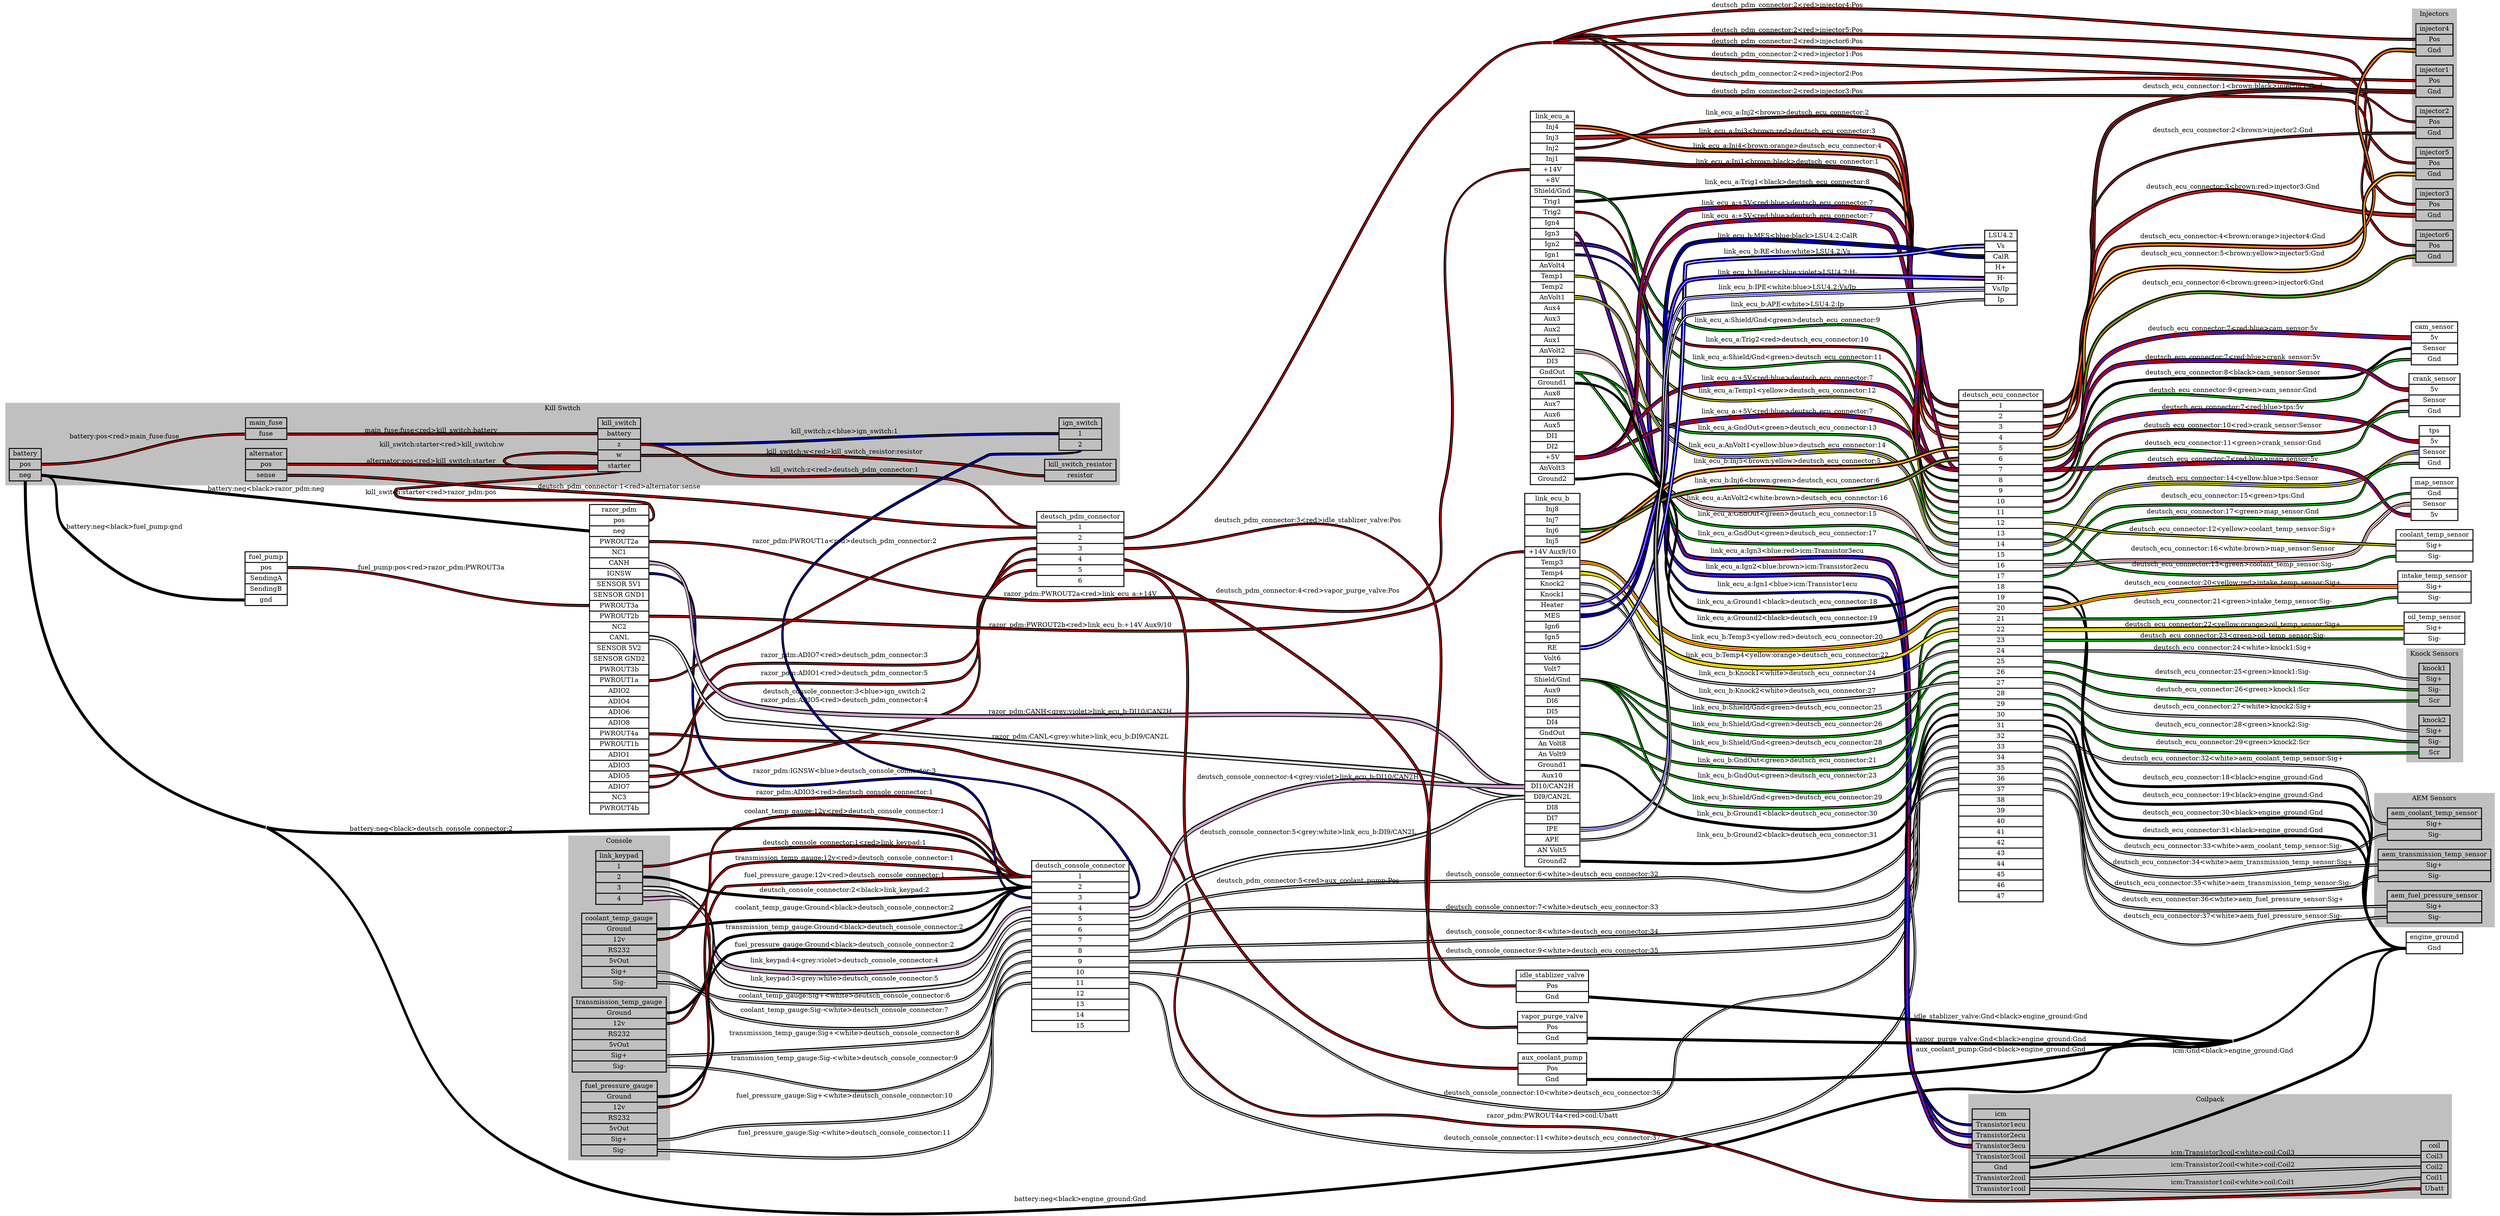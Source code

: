 graph "" {
	graph [bb="0,0,5384,2586",
		concentrate=true,
		rankdir=LR,
		ranksep=1.5
	];
	node [label="\N"];
	subgraph cluster_Injectors {
		graph [bb="5198.5,629.04,5294.5,1178",
			color=grey,
			label=Injectors,
			lheight=0.21,
			lp="5246.5,1166.5",
			lwidth=0.89,
			style=filled
		];
		injector1	[height=0.97222,
			label="injector1 | <Pos> Pos | <Gnd> Gnd ",
			pos="5246.5,1112",
			rects="5206.5,1123.5,5286.5,1146.5 5206.5,1100.5,5286.5,1123.5 5206.5,1077.5,5286.5,1100.5",
			shape=record,
			style=bold,
			width=1.1111];
		injector2	[height=0.97222,
			label="injector2 | <Pos> Pos | <Gnd> Gnd ",
			pos="5246.5,1024",
			rects="5206.5,1035.5,5286.5,1058.5 5206.5,1012.5,5286.5,1035.5 5206.5,989.54,5286.5,1012.5",
			shape=record,
			style=bold,
			width=1.1111];
		injector3	[height=0.97222,
			label="injector3 | <Pos> Pos | <Gnd> Gnd ",
			pos="5246.5,936.04",
			rects="5206.5,947.54,5286.5,970.54 5206.5,924.54,5286.5,947.54 5206.5,901.54,5286.5,924.54",
			shape=record,
			style=bold,
			width=1.1111];
		injector4	[height=0.97222,
			label="injector4 | <Pos> Pos | <Gnd> Gnd ",
			pos="5246.5,760.04",
			rects="5206.5,771.54,5286.5,794.54 5206.5,748.54,5286.5,771.54 5206.5,725.54,5286.5,748.54",
			shape=record,
			style=bold,
			width=1.1111];
		injector5	[height=0.97222,
			label="injector5 | <Pos> Pos | <Gnd> Gnd ",
			pos="5246.5,672.04",
			rects="5206.5,683.54,5286.5,706.54 5206.5,660.54,5286.5,683.54 5206.5,637.54,5286.5,660.54",
			shape=record,
			style=bold,
			width=1.1111];
		injector6	[height=0.97222,
			label="injector6 | <Pos> Pos | <Gnd> Gnd ",
			pos="5246.5,848.04",
			rects="5206.5,859.54,5286.5,882.54 5206.5,836.54,5286.5,859.54 5206.5,813.54,5286.5,836.54",
			shape=record,
			style=bold,
			width=1.1111];
	}
	subgraph "cluster_Knock Sensors" {
		graph [bb="5186,378.04,5308,621.04",
			color=grey,
			label="Knock Sensors",
			lheight=0.21,
			lp="5247,609.54",
			lwidth=1.47,
			style=filled
		];
		knock1	[height=1.2917,
			label="knock1 | <Sig+> Sig+ | <Sig-> Sig- | <Scr> Scr ",
			pos="5246.5,543.04",
			rects="5213,566.04,5280,589.04 5213,543.04,5280,566.04 5213,520.04,5280,543.04 5213,497.04,5280,520.04",
			shape=record,
			style=bold,
			width=0.93056];
		knock2	[height=1.2917,
			label="knock2 | <Sig+> Sig+ | <Sig-> Sig- | <Scr> Scr ",
			pos="5246.5,432.04",
			rects="5213,455.04,5280,478.04 5213,432.04,5280,455.04 5213,409.04,5280,432.04 5213,386.04,5280,409.04",
			shape=record,
			style=bold,
			width=0.93056];
	}
	subgraph cluster_Console {
		graph [bb="1222,373.04,1441,1068",
			color=grey,
			label=Console,
			lheight=0.21,
			lp="1331.5,1056.5",
			lwidth=0.79,
			style=filled
		];
		link_keypad	[height=1.6111,
			label="link_keypad | <1> 1 | <2> 2 | <3> 3 | <4> 4 ",
			pos="1331.5,979.04",
			rects="1281,1013.5,1382,1036.5 1281,990.54,1382,1013.5 1281,967.54,1382,990.54 1281,944.54,1382,967.54 1281,921.54,1382,944.54",
			shape=record,
			style=bold,
			width=1.4028];
		coolant_temp_gauge	[height=2.25,
			label="coolant_temp_gauge | <Ground> Ground | <12v> 12v | <RS232> RS232 | <5vOut> 5vOut | <Sig+> Sig+ | <Sig-> Sig- ",
			pos="1331.5,822.04",
			rects="1250.5,879.54,1412.5,902.54 1250.5,856.54,1412.5,879.54 1250.5,833.54,1412.5,856.54 1250.5,810.54,1412.5,833.54 1250.5,787.54,1412.5,\
810.54 1250.5,764.54,1412.5,787.54 1250.5,741.54,1412.5,764.54",
			shape=record,
			style=bold,
			width=2.25];
		transmission_temp_gauge	[height=2.25,
			label="transmission_temp_gauge | <Ground> Ground | <12v> 12v | <RS232> RS232 | <5vOut> 5vOut | <Sig+> Sig+ | <Sig-> Sig- ",
			pos="1331.5,642.04",
			rects="1230,699.54,1433,722.54 1230,676.54,1433,699.54 1230,653.54,1433,676.54 1230,630.54,1433,653.54 1230,607.54,1433,630.54 1230,584.54,\
1433,607.54 1230,561.54,1433,584.54",
			shape=record,
			style=bold,
			width=2.8194];
		fuel_pressure_gauge	[height=2.25,
			label="fuel_pressure_gauge | <Ground> Ground | <12v> 12v | <RS232> RS232 | <5vOut> 5vOut | <Sig+> Sig+ | <Sig-> Sig- ",
			pos="1331.5,462.04",
			rects="1249.5,519.54,1413.5,542.54 1249.5,496.54,1413.5,519.54 1249.5,473.54,1413.5,496.54 1249.5,450.54,1413.5,473.54 1249.5,427.54,1413.5,\
450.54 1249.5,404.54,1413.5,427.54 1249.5,381.54,1413.5,404.54",
			shape=record,
			style=bold,
			width=2.2778];
	}
	subgraph "cluster_AEM Sensors" {
		graph [bb="5117,18.039,5376,303.04",
			color=grey,
			label="AEM Sensors",
			lheight=0.21,
			lp="5246.5,291.54",
			lwidth=1.35,
			style=filled
		];
		aem_coolant_temp_sensor	[height=0.97222,
			label="aem_coolant_temp_sensor | <Sig+> Sig+ | <Sig-> Sig- ",
			pos="5246.5,237.04",
			rects="5145,248.54,5348,271.54 5145,225.54,5348,248.54 5145,202.54,5348,225.54",
			shape=record,
			style=bold,
			width=2.8194];
		aem_transmission_temp_sensor	[height=0.97222,
			label="aem_transmission_temp_sensor | <Sig+> Sig+ | <Sig-> Sig- ",
			pos="5246.5,149.04",
			rects="5125,160.54,5368,183.54 5125,137.54,5368,160.54 5125,114.54,5368,137.54",
			shape=record,
			style=bold,
			width=3.375];
		aem_fuel_pressure_sensor	[height=0.97222,
			label="aem_fuel_pressure_sensor | <Sig+> Sig+ | <Sig-> Sig- ",
			pos="5246.5,61.039",
			rects="5144.5,72.539,5348.5,95.539 5144.5,49.539,5348.5,72.539 5144.5,26.539,5348.5,49.539",
			shape=record,
			style=bold,
			width=2.8333];
	}
	subgraph "cluster_Kill Switch" {
		graph [bb="8,191.04,2411,365.04",
			color=grey,
			label="Kill Switch",
			lheight=0.21,
			lp="1209.5,353.54",
			lwidth=1.08,
			style=filled
		];
		battery	[height=0.97222,
			label="battery | <pos> pos | <neg> neg ",
			pos="50.5,298.04",
			rects="16,309.54,85,332.54 16,286.54,85,309.54 16,263.54,85,286.54",
			shape=record,
			style=bold,
			width=0.95833];
		main_fuse	[height=0.65278,
			label="main_fuse | <fuse> fuse ",
			pos="570,310.04",
			rects="525.5,310.04,614.5,333.04 525.5,287.04,614.5,310.04",
			shape=record,
			style=bold,
			width=1.2361];
		battery:pos -- main_fuse:fuse	[color="black:red:black",
			label="battery:pos<red>main_fuse:fuse",
			labeltooltip="battery:pos<red>main_fuse:fuse",
			lp="264.5,305.54",
			penwidth=2.5,
			pos="85,298.04 280.11,298.04 328.89,298.04 524,298.04"];
		kill_switch	[height=1.6111,
			label="kill_switch | <battery> battery | <z> z | <w> w | <starter> starter ",
			pos="1331.5,276.04",
			rects="1285.5,310.54,1377.5,333.54 1285.5,287.54,1377.5,310.54 1285.5,264.54,1377.5,287.54 1285.5,241.54,1377.5,264.54 1285.5,218.54,1377.5,\
241.54",
			shape=record,
			style=bold,
			width=1.2778];
		main_fuse:fuse -- kill_switch:battery	[color="black:red:black",
			label="main_fuse:fuse<red>kill_switch:battery",
			labeltooltip="main_fuse:fuse<red>kill_switch:battery",
			lp="926,306.54",
			penwidth=2.5,
			pos="616,298.04 913.11,298.04 987.39,299.04 1284.5,299.04"];
		kill_switch:starter -- kill_switch:w	[color="black:red:black",
			label="kill_switch:starter<red>kill_switch:w",
			labeltooltip="kill_switch:starter<red>kill_switch:w",
			lp="949,276.04",
			penwidth=2.5,
			pos="1285.2,226.39 1199,221.59 1083.5,224.4 1083.5,241.54 1083.5,258.68 1199,261.49 1285.2,256.69"];
		kill_switch_resistor	[height=0.65278,
			label="kill_switch_resistor | <resistor> resistor ",
			pos="2326,222.04",
			rects="2249,222.04,2403,245.04 2249,199.04,2403,222.04",
			shape=record,
			style=bold,
			width=2.1389];
		kill_switch:w -- kill_switch_resistor:resistor	[color="black:red:black",
			label="kill_switch:w<red>kill_switch_resistor:resistor",
			labeltooltip="kill_switch:w<red>kill_switch_resistor:resistor",
			lp="1817.5,257.54",
			penwidth=2.5,
			pos="1378.5,253.04 1765.4,253.04 1861.1,210.04 2248,210.04"];
		ign_switch	[height=0.97222,
			label="ign_switch | <1> 1 | <2> 2 ",
			pos="2326,299.04",
			rects="2280,310.54,2372,333.54 2280,287.54,2372,310.54 2280,264.54,2372,287.54",
			shape=record,
			style=bold,
			width=1.2778];
		kill_switch:z -- ign_switch:1	[color="black:blue:black",
			label="kill_switch:z<blue>ign_switch:1",
			labeltooltip="kill_switch:z<blue>ign_switch:1",
			lp="1817.5,304.54",
			penwidth=2.5,
			pos="1378.5,276.04 1778.9,276.04 1878.6,299.04 2279,299.04"];
		alternator	[height=0.97222,
			label="alternator | <pos> pos | <sense> sense ",
			pos="570,234.04",
			rects="525.5,245.54,614.5,268.54 525.5,222.54,614.5,245.54 525.5,199.54,614.5,222.54",
			shape=record,
			style=bold,
			width=1.2361];
		alternator:pos -- kill_switch:starter	[color="black:red:black",
			label="alternator:pos<red>kill_switch:starter",
			labeltooltip="alternator:pos<red>kill_switch:starter",
			lp="926,241.54",
			penwidth=2.5,
			pos="616,234.04 913.12,234.04 987.38,230.04 1284.5,230.04"];
	}
	subgraph cluster_Coilpack {
		graph [bb="4241.5,2164,5283.5,2387",
			color=grey,
			label=Coilpack,
			lheight=0.21,
			lp="4762.5,2375.5",
			lwidth=0.85,
			style=filled
		];
		icm	[height=2.5694,
			label="icm | <Transistor1ecu> Transistor1ecu | <Transistor2ecu> Transistor2ecu | <Transistor3ecu> Transistor3ecu | <Transistor3coil> Transistor3coil | <\
Gnd> Gnd | <Transistor2coil> Transistor2coil | <Transistor1coil> Transistor1coil ",
			pos="4311.5,2264",
			rects="4249.5,2333,4373.5,2356 4249.5,2310,4373.5,2333 4249.5,2287,4373.5,2310 4249.5,2264,4373.5,2287 4249.5,2241,4373.5,2264 4249.5,2218,\
4373.5,2241 4249.5,2195,4373.5,2218 4249.5,2172,4373.5,2195",
			shape=record,
			style=bold,
			width=1.7222];
		coil	[height=1.6111,
			label="coil | <Coil3> Coil3 | <Coil2> Coil2 | <Coil1> Coil1 | <Ubatt> Ubatt ",
			pos="5246.5,2230",
			rects="5217.5,2264.5,5275.5,2287.5 5217.5,2241.5,5275.5,2264.5 5217.5,2218.5,5275.5,2241.5 5217.5,2195.5,5275.5,2218.5 5217.5,2172.5,5275.5,\
2195.5",
			shape=record,
			style=bold,
			width=0.80556];
		icm:Transistor1coil -- coil:Coil1	[color="black:white:black",
			label="icm:Transistor1coil<white>coil:Coil1",
			labeltooltip="icm:Transistor1coil<white>coil:Coil1",
			lp="4812,2198.5",
			penwidth=2.5,
			pos="4374.5,2183 4684.1,2183 4762,2172.3 5071,2191 5135.9,2195 5151.4,2207 5216.5,2207"];
		icm:Transistor2coil -- coil:Coil2	[color="black:white:black",
			label="icm:Transistor2coil<white>coil:Coil2",
			labeltooltip="icm:Transistor2coil<white>coil:Coil2",
			lp="4812,2235.5",
			penwidth=2.5,
			pos="4374.5,2206 4748.9,2206 4842.1,2230 5216.5,2230"];
		icm:Transistor3coil -- coil:Coil3	[color="black:white:black",
			label="icm:Transistor3coil<white>coil:Coil3",
			labeltooltip="icm:Transistor3coil<white>coil:Coil3",
			lp="4812,2259.5",
			penwidth=2.5,
			pos="4374.5,2252 4748.7,2252 4842.3,2253 5216.5,2253"];
	}
	engine_ground	[height=0.65278,
		label="engine_ground | <Gnd> Gnd ",
		pos="5246.5,341.04",
		rects="5185.5,341.04,5307.5,364.04 5185.5,318.04,5307.5,341.04",
		shape=record,
		style=bold,
		width=1.6944];
	icm:Gnd -- engine_ground:Gnd	[color="black:black:black",
		label="icm:Gnd<black>engine_ground:Gnd",
		labeltooltip="icm:Gnd<black>engine_ground:Gnd",
		lp="4812,2164.5",
		penwidth=2.5,
		pos="4374.5,2229 4417.3,2229 5047.5,1936.8 5071,1901 5164.1,1759.1 5034.7,522.47 5117,374.04 5134.5,342.51 5148.4,329.04 5184.5,329.04"];
	battery:neg -- engine_ground:Gnd	[color="black:black:black",
		label="battery:neg<black>engine_ground:Gnd",
		labeltooltip="battery:neg<black>engine_ground:Gnd",
		lp="2326,172.54",
		penwidth=2.5,
		pos="4813,218.04 4927.1,231.33 4972.4,173.25 5071,232.04 5104.6,252.06 5086.3,282.82 5117,307.04 5141.7,326.5 5152.9,329.02 5184.1,329.04;\
85,275.04 305.6,275.04 348.4,165.04 569,165.04 569,165.04 569,165.04 3852,165.04 4164,165.04 4241.4,186.92 4553,204.04 4667.7,210.34 \
4696.9,204.75 4811,218.04"];
	razor_pdm	[height=9.2778,
		label="razor_pdm | <pos> pos | <neg> neg | <PWROUT2a> PWROUT2a | <NC1> NC1 | <CANH> CANH | <IGNSW> IGNSW | <SENSOR 5V1> SENSOR 5V1 | <SENSOR \
GND1> SENSOR GND1 | <PWROUT3a> PWROUT3a | <PWROUT2b> PWROUT2b | <NC2> NC2 | <CANL> CANL | <SENSOR 5V2> SENSOR 5V2 | <SENSOR GND2> \
SENSOR GND2 | <PWROUT3b> PWROUT3b | <PWROUT1a> PWROUT1a | <ADIO2> ADIO2 | <ADIO4> ADIO4 | <ADIO6> ADIO6 | <ADIO8> ADIO8 | <PWROUT4a> \
PWROUT4a | <PWROUT1b> PWROUT1b | <ADIO1> ADIO1 | <ADIO3> ADIO3 | <ADIO5> ADIO5 | <ADIO7> ADIO7 | <NC3> NC3 | <PWROUT4b> PWROUT4b ",
		pos="1331.5,1461",
		rects="1267.5,1771.5,1395.5,1794.5 1267.5,1748.5,1395.5,1771.5 1267.5,1725.5,1395.5,1748.5 1267.5,1702.5,1395.5,1725.5 1267.5,1679.5,1395.5,\
1702.5 1267.5,1656.5,1395.5,1679.5 1267.5,1633.5,1395.5,1656.5 1267.5,1610.5,1395.5,1633.5 1267.5,1587.5,1395.5,1610.5 1267.5,1564.5,\
1395.5,1587.5 1267.5,1541.5,1395.5,1564.5 1267.5,1518.5,1395.5,1541.5 1267.5,1495.5,1395.5,1518.5 1267.5,1472.5,1395.5,1495.5 1267.5,\
1449.5,1395.5,1472.5 1267.5,1426.5,1395.5,1449.5 1267.5,1403.5,1395.5,1426.5 1267.5,1380.5,1395.5,1403.5 1267.5,1357.5,1395.5,1380.5 \
1267.5,1334.5,1395.5,1357.5 1267.5,1311.5,1395.5,1334.5 1267.5,1288.5,1395.5,1311.5 1267.5,1265.5,1395.5,1288.5 1267.5,1242.5,1395.5,\
1265.5 1267.5,1219.5,1395.5,1242.5 1267.5,1196.5,1395.5,1219.5 1267.5,1173.5,1395.5,1196.5 1267.5,1150.5,1395.5,1173.5 1267.5,1127.5,\
1395.5,1150.5",
		shape=record,
		style=bold,
		width=1.7778];
	battery:neg -- razor_pdm:neg	[color="black:black:black",
		label="battery:neg<black>razor_pdm:neg",
		labeltooltip="battery:neg<black>razor_pdm:neg",
		lp="570,1800.5",
		penwidth=2.5,
		pos="85,275.04 142.09,275.04 132.52,729.31 139,786.04 190.55,1237.6 -79.535,1502.9 263.5,1801;265.5,1801 276.01,1810.2 1252.6,1737 1266.5,\
1737"];
	deutsch_console_connector	[height=5.125,
		label="deutsch_console_connector | <1> 1 | <2> 2 | <3> 3 | <4> 4 | <5> 5 | <6> 6 | <7> 7 | <8> 8 | <9> 9 | <10> 10 | <11> 11 | <12> 12 | <\
13> 13 | <14> 14 | <15> 15 ",
		pos="2326,845.04",
		rects="2221,1006,2431,1029 2221,983.04,2431,1006 2221,960.04,2431,983.04 2221,937.04,2431,960.04 2221,914.04,2431,937.04 2221,891.04,2431,\
914.04 2221,868.04,2431,891.04 2221,845.04,2431,868.04 2221,822.04,2431,845.04 2221,799.04,2431,822.04 2221,776.04,2431,799.04 2221,\
753.04,2431,776.04 2221,730.04,2431,753.04 2221,707.04,2431,730.04 2221,684.04,2431,707.04 2221,661.04,2431,684.04",
		shape=record,
		style=bold,
		width=2.9167];
	battery:neg -- deutsch_console_connector:2	[color="black:black:black",
		label="battery:neg<black>deutsch_console_connector:2",
		labeltooltip="battery:neg<black>deutsch_console_connector:2",
		lp="926,1904.5",
		penwidth=2.5,
		pos="265.5,1801 410.13,1929.5 1177,1928.6 1507,1804 1819.4,1686.1 1877,1580.7 2074,1311 2170.7,1178.7 2056.2,972.44 2219.5,972.04"];
	fuel_pump	[height=1.6111,
		label="fuel_pump | <pos> pos | <SendingA> SendingA | <SendingB> SendingB | <gnd> gnd ",
		pos="570,992.04",
		rects="524.5,1026.5,615.5,1049.5 524.5,1003.5,615.5,1026.5 524.5,980.54,615.5,1003.5 524.5,957.54,615.5,980.54 524.5,934.54,615.5,957.54",
		shape=record,
		style=bold,
		width=1.2639];
	battery:neg -- fuel_pump:gnd	[color="black:black:black",
		label="battery:neg<black>fuel_pump:gnd",
		labeltooltip="battery:neg<black>fuel_pump:gnd",
		lp="264.5,774.54",
		penwidth=2.5,
		pos="85,275.04 174.03,275.04 433.97,946.04 523,946.04"];
	kill_switch:starter -- razor_pdm:pos	[color="black:red:black",
		label="kill_switch:starter<red>razor_pdm:pos",
		labeltooltip="kill_switch:starter<red>razor_pdm:pos",
		lp="926,715.04",
		penwidth=2.5,
		pos="1378.5,230.04 1401.6,230.04 1392.6,316.54 1377.5,334.04 1312.4,409.5 1243.6,321.48 1156,369.04 973.77,467.99 784.08,526.44 851.5,\
722.54 923.05,930.67 960.71,1011.5 1156,1113 1179.6,1125.3 1377.1,1105.7 1395.5,1125 1419.8,1150.6 1431.8,1760 1396.5,1760"];
	deutsch_pdm_connector	[height=2.25,
		label="deutsch_pdm_connector | <1> 1 | <2> 2 | <3> 3 | <4> 4 | <5> 5 | <6> 6 ",
		pos="2326,454.04",
		rects="2232,511.54,2420,534.54 2232,488.54,2420,511.54 2232,465.54,2420,488.54 2232,442.54,2420,465.54 2232,419.54,2420,442.54 2232,396.54,\
2420,419.54 2232,373.54,2420,396.54",
		shape=record,
		style=bold,
		width=2.6111];
	kill_switch:z -- deutsch_pdm_connector:1	[color="black:red:black",
		label="kill_switch:z<red>deutsch_pdm_connector:1",
		labeltooltip="kill_switch:z<red>deutsch_pdm_connector:1",
		lp="1817.5,475.54",
		penwidth=2.5,
		pos="1378.5,276.04 1449,276.04 1457.4,318.97 1507,369.04 1536.2,398.47 1524.6,425.21 1561,445.04 1611.1,472.34 2017.4,461.04 2074,468.04 \
2144.7,476.77 2159.8,500.04 2231,500.04"];
	link_keypad:4 -- deutsch_console_connector:4	[color="black:grey:violet:grey:black",
		label="link_keypad:4<grey:violet>deutsch_console_connector:4",
		labeltooltip="link_keypad:4<grey:violet>deutsch_console_connector:4",
		lp="1817.5,1002.5",
		penwidth=2.5,
		pos="1383.5,933.04 1464.3,933.04 1480.7,963.32 1561,972.04 1787.7,996.65 1848.6,1006.7 2074,972.04 2141.2,961.7 2152,926.04 2220,926.04"];
	link_keypad:3 -- deutsch_console_connector:5	[color="black:grey:white:grey:black",
		label="link_keypad:3<grey:white>deutsch_console_connector:5",
		labeltooltip="link_keypad:3<grey:white>deutsch_console_connector:5",
		lp="1817.5,960.54",
		penwidth=2.5,
		pos="1383.5,956.04 1460.3,956.04 1997.8,943.27 2074,934.04 2139.9,926.06 2153.7,903.04 2220,903.04"];
	coolant_temp_gauge:"12v" -- deutsch_console_connector:1	[color="black:red:black",
		label="coolant_temp_gauge:12v<red>deutsch_console_connector:1",
		labeltooltip="coolant_temp_gauge:12v<red>deutsch_console_connector:1",
		lp="1817.5,1192.5",
		penwidth=2.5,
		pos="1413.5,845.04 1464.6,845.04 1478.9,869.3 1507,912.04 1569.4,1007.1 1472.5,1090.6 1561,1162 1605.4,1197.8 2022.1,1185.6 2074,1162 \
2163.8,1121.3 2121.4,995.04 2220,995.04"];
	coolant_temp_gauge:Ground -- deutsch_console_connector:2	[color="black:black:black",
		label="coolant_temp_gauge:Ground<black>deutsch_console_connector:2",
		labeltooltip="coolant_temp_gauge:Ground<black>deutsch_console_connector:2",
		lp="1817.5,926.54",
		penwidth=2.5,
		pos="1413.5,868.04 1480.2,868.04 1494.7,888.3 1561,896.04 1787.7,922.5 1850.2,874.48 2074,919.04 2141.7,932.52 2151,972.04 2220,972.04"];
	coolant_temp_gauge:"Sig+" -- deutsch_console_connector:6	[color="black:white:black",
		label="coolant_temp_gauge:Sig+<white>deutsch_console_connector:6",
		labeltooltip="coolant_temp_gauge:Sig+<white>deutsch_console_connector:6",
		lp="1817.5,884.54",
		penwidth=2.5,
		pos="1413.5,776.04 1488.5,776.04 1488.7,838.01 1561,858.04 1578.7,862.93 2201.7,880.04 2220,880.04"];
	coolant_temp_gauge:"Sig-" -- deutsch_console_connector:7	[color="black:white:black",
		label="coolant_temp_gauge:Sig-<white>deutsch_console_connector:7",
		labeltooltip="coolant_temp_gauge:Sig-<white>deutsch_console_connector:7",
		lp="1817.5,846.54",
		penwidth=2.5,
		pos="1413.5,753.04 1485.5,753.04 1490.9,803.51 1561,820.04 1672,846.23 1960.3,829.94 2074,839.04 2139.2,844.25 2154.6,857.04 2220,857.04"];
	transmission_temp_gauge:"12v" -- deutsch_console_connector:1	[color="black:red:black",
		label="transmission_temp_gauge:12v<red>deutsch_console_connector:1",
		labeltooltip="transmission_temp_gauge:12v<red>deutsch_console_connector:1",
		lp="1817.5,1147.5",
		penwidth=2.5,
		pos="1434.5,665.04 1478.4,665.04 1486.7,693.16 1507,732.04 1547.1,808.79 1495.7,1061.2 1561,1118 1604,1155.4 2020.5,1137.6 2074,1118 \
2153.7,1088.9 2135.2,995.04 2220,995.04"];
	transmission_temp_gauge:Ground -- deutsch_console_connector:2	[color="black:black:black",
		label="transmission_temp_gauge:Ground<black>deutsch_console_connector:2",
		labeltooltip="transmission_temp_gauge:Ground<black>deutsch_console_connector:2",
		lp="1817.5,808.54",
		penwidth=2.5,
		pos="1434.5,688.04 1472.2,688.04 1476.9,709.34 1507,732.04 1533.1,751.73 1530.8,769.54 1561,782.04 1666.4,825.62 1971.3,751.36 2074,801.04 \
2164,844.56 2120.1,972.04 2220,972.04"];
	transmission_temp_gauge:"Sig+" -- deutsch_console_connector:8	[color="black:white:black",
		label="transmission_temp_gauge:Sig+<white>deutsch_console_connector:8",
		labeltooltip="transmission_temp_gauge:Sig+<white>deutsch_console_connector:8",
		lp="1817.5,736.54",
		penwidth=2.5,
		pos="1434.5,596.04 1509,596.04 1491.8,678.38 1561,706.04 1667,748.4 1966.1,691.86 2074,729.04 2149.3,755 2140.3,833.04 2220,833.04"];
	transmission_temp_gauge:"Sig-" -- deutsch_console_connector:9	[color="black:white:black",
		label="transmission_temp_gauge:Sig-<white>deutsch_console_connector:9",
		labeltooltip="transmission_temp_gauge:Sig-<white>deutsch_console_connector:9",
		lp="1817.5,694.54",
		penwidth=2.5,
		pos="1434.5,573.04 1504.8,573.04 1494.7,644.55 1561,668.04 1668.5,706.14 1967.6,645.94 2074,687.04 2153.1,717.61 2135.2,810.04 2220,810.04"];
	fuel_pressure_gauge:"12v" -- deutsch_console_connector:1	[color="black:red:black",
		label="fuel_pressure_gauge:12v<red>deutsch_console_connector:1",
		labeltooltip="fuel_pressure_gauge:12v<red>deutsch_console_connector:1",
		lp="1817.5,1035.5",
		penwidth=2.5,
		pos="1414.5,485.04 1465.3,485.04 1481.3,508.26 1507,552.04 1558.9,640.43 1484.4,941.95 1561,1010 1603.6,1047.9 2017.1,1013 2074,1010 \
2139.1,1006.7 2154.8,995.04 2220,995.04"];
	fuel_pressure_gauge:Ground -- deutsch_console_connector:2	[color="black:black:black",
		label="fuel_pressure_gauge:Ground<black>deutsch_console_connector:2",
		labeltooltip="fuel_pressure_gauge:Ground<black>deutsch_console_connector:2",
		lp="1817.5,770.54",
		penwidth=2.5,
		pos="1414.5,508.04 1460,508.04 1477.7,517.23 1507,552.04 1564.1,619.81 1491.3,689.21 1561,744.04 1605.8,779.32 2023.9,735.74 2074,763.04 \
2173.5,817.27 2106.7,972.04 2220,972.04"];
	fuel_pressure_gauge:"Sig+" -- deutsch_console_connector:10	[color="black:white:black",
		label="fuel_pressure_gauge:Sig+<white>deutsch_console_connector:10",
		labeltooltip="fuel_pressure_gauge:Sig+<white>deutsch_console_connector:10",
		lp="1817.5,656.54",
		penwidth=2.5,
		pos="1414.5,416.04 1472.1,416.04 1510.5,602.22 1561,630.04 1611,657.57 2021.4,626.98 2074,649.04 2156.3,683.57 2130.7,787.04 2220,787.04"];
	fuel_pressure_gauge:"Sig-" -- deutsch_console_connector:11	[color="black:white:black",
		label="fuel_pressure_gauge:Sig-<white>deutsch_console_connector:11",
		labeltooltip="fuel_pressure_gauge:Sig-<white>deutsch_console_connector:11",
		lp="1817.5,618.54",
		penwidth=2.5,
		pos="1414.5,393.04 1524.3,393.04 1463.9,540.68 1561,592.04 1661.8,645.39 1970,564.22 2074,611.04 2159.7,649.62 2126,764.04 2220,764.04"];
	razor_pdm:PWROUT4a -- coil:Ubatt	[color="black:red:black",
		label="razor_pdm:PWROUT4a<red>coil:Ubatt",
		labeltooltip="razor_pdm:PWROUT4a<red>coil:Ubatt",
		lp="3344,586.54",
		penwidth=2.5,
		pos="1396.5,1300 1489.6,1300 1477.1,1210.2 1507,1122 1546.3,1006.2 1470.3,656.21 1561,574.04 1591.2,546.63 4469.9,581.4 4499,610.04 4599.3,\
708.86 4454,1775.9 4553,1876 4593.5,1917 5022.6,1872.8 5071,1904 5188.9,1980 5076.3,2184 5216.5,2184"];
	razor_pdm:IGNSW -- deutsch_console_connector:3	[color="black:blue:black",
		label="razor_pdm:IGNSW<blue>deutsch_console_connector:3",
		labeltooltip="razor_pdm:IGNSW<blue>deutsch_console_connector:3",
		lp="1817.5,1268.5",
		penwidth=2.5,
		pos="1396.5,1645 1582.2,1645 1408.3,1366.7 1561,1261 1654.8,1196.1 1978.2,1300 2074,1238 2194.8,1159.9 2076.1,949.04 2220,949.04"];
	razor_pdm:ADIO3 -- deutsch_console_connector:1	[color="black:red:black",
		label="razor_pdm:ADIO3<red>deutsch_console_connector:1",
		labeltooltip="razor_pdm:ADIO3<red>deutsch_console_connector:1",
		lp="1817.5,1299.5",
		penwidth=2.5,
		pos="1396.5,1231 1472.3,1231 1485.9,1265.9 1561,1276 1617.5,1283.6 2025.3,1305.6 2074,1276 2194.3,1203 2079.3,995.04 2220,995.04"];
	razor_pdm:PWROUT1a -- deutsch_pdm_connector:2	[color="black:red:black",
		label="razor_pdm:PWROUT1a<red>deutsch_pdm_connector:2",
		labeltooltip="razor_pdm:PWROUT1a<red>deutsch_pdm_connector:2",
		lp="1817.5,1074.5",
		penwidth=2.5,
		pos="1396.5,1415 1567.6,1415 1418.3,1161.4 1561,1067 1608.6,1035.6 2031.8,1085.4 2074,1047 2139.8,987.34 2098.8,734.92 2128,651.04 2157.5,\
566.17 2141.1,477.04 2231,477.04"];
	razor_pdm:ADIO7 -- deutsch_pdm_connector:3	[color="black:red:black",
		label="razor_pdm:ADIO7<red>deutsch_pdm_connector:3",
		labeltooltip="razor_pdm:ADIO7<red>deutsch_pdm_connector:3",
		lp="1817.5,433.54",
		penwidth=2.5,
		pos="1396.5,1185 1455.1,1185 1477.1,1163.4 1507,1113 1585.2,981.37 1448.6,529.99 1561,426.04 1602.9,387.35 2017.2,421.02 2074,426.04 \
2144.6,432.29 2160.1,454.04 2231,454.04"];
	razor_pdm:ADIO5 -- deutsch_pdm_connector:4	[color="black:red:black",
		label="razor_pdm:ADIO5<red>deutsch_pdm_connector:4",
		labeltooltip="razor_pdm:ADIO5<red>deutsch_pdm_connector:4",
		lp="1817.5,538.54",
		penwidth=2.5,
		pos="1396.5,1208 1461.3,1208 1477.3,1170.6 1507,1113 1566.6,997.62 1467,620.67 1561,531.04 1602.3,491.67 2018.7,522.18 2074,508.04 2149.3,\
488.78 2153.3,431.04 2231,431.04"];
	razor_pdm:ADIO1 -- deutsch_pdm_connector:5	[color="black:red:black",
		label="razor_pdm:ADIO1<red>deutsch_pdm_connector:5",
		labeltooltip="razor_pdm:ADIO1<red>deutsch_pdm_connector:5",
		lp="1817.5,396.54",
		penwidth=2.5,
		pos="1396.5,1254 1476.1,1254 1478.2,1187.3 1507,1113 1565.3,962.6 1442.8,498.8 1561,389.04 1602.8,350.26 2017.1,385.61 2074,389.04 2144.2,\
393.27 2160.7,408.04 2231,408.04"];
	link_ecu_a	[height=11.194,
		label="link_ecu_a | <Inj4> Inj4 | <Inj3> Inj3 | <Inj2> Inj2 | <Inj1> Inj1 | <+14V> +14V | <+8V> +8V | <Shield/Gnd> Shield/Gnd | <Trig1> \
Trig1 | <Trig2> Trig2 | <Ign4> Ign4 | <Ign3> Ign3 | <Ign2> Ign2 | <Ign1> Ign1 | <AnVolt4> AnVolt4 | <Temp1> Temp1 | <Temp2> Temp2 | <\
AnVolt1> AnVolt1 | <Aux4> Aux4 | <Aux3> Aux3 | <Aux2> Aux2 | <Aux1> Aux1 | <AnVolt2> AnVolt2 | <DI3> DI3 | <GndOut> GndOut | <Ground1> \
Ground1 | <Aux8> Aux8 | <Aux7> Aux7 | <Aux6> Aux6 | <Aux5> Aux5 | <DI1> DI1 | <DI2> DI2 | <+5V> +5V | <AnVolt3> AnVolt3 | <Ground2> \
Ground2 ",
		pos="3344,2183",
		rects="3296.5,2562.5,3391.5,2585.5 3296.5,2539.5,3391.5,2562.5 3296.5,2516.5,3391.5,2539.5 3296.5,2493.5,3391.5,2516.5 3296.5,2470.5,3391.5,\
2493.5 3296.5,2447.5,3391.5,2470.5 3296.5,2424.5,3391.5,2447.5 3296.5,2401.5,3391.5,2424.5 3296.5,2378.5,3391.5,2401.5 3296.5,2355.5,\
3391.5,2378.5 3296.5,2332.5,3391.5,2355.5 3296.5,2309.5,3391.5,2332.5 3296.5,2286.5,3391.5,2309.5 3296.5,2263.5,3391.5,2286.5 3296.5,\
2240.5,3391.5,2263.5 3296.5,2217.5,3391.5,2240.5 3296.5,2194.5,3391.5,2217.5 3296.5,2171.5,3391.5,2194.5 3296.5,2148.5,3391.5,2171.5 \
3296.5,2125.5,3391.5,2148.5 3296.5,2102.5,3391.5,2125.5 3296.5,2079.5,3391.5,2102.5 3296.5,2056.5,3391.5,2079.5 3296.5,2033.5,3391.5,\
2056.5 3296.5,2010.5,3391.5,2033.5 3296.5,1987.5,3391.5,2010.5 3296.5,1964.5,3391.5,1987.5 3296.5,1941.5,3391.5,1964.5 3296.5,1918.5,\
3391.5,1941.5 3296.5,1895.5,3391.5,1918.5 3296.5,1872.5,3391.5,1895.5 3296.5,1849.5,3391.5,1872.5 3296.5,1826.5,3391.5,1849.5 3296.5,\
1803.5,3391.5,1826.5 3296.5,1780.5,3391.5,1803.5",
		shape=record,
		style=bold,
		width=1.3194];
	razor_pdm:PWROUT2a -- link_ecu_a:"+14V"	[color="black:red:black",
		label="razor_pdm:PWROUT2a<red>link_ecu_a:+14V",
		labeltooltip="razor_pdm:PWROUT2a<red>link_ecu_a:+14V",
		lp="2326,2215.5",
		penwidth=2.5,
		pos="1396.5,1714 2302.9,1714 2388.6,2459 3295,2459"];
	link_ecu_b	[height=11.194,
		label="link_ecu_b | <Inj8> Inj8 | <Inj7> Inj7 | <Inj6> Inj6 | <Inj5> Inj5 | <+14V Aux9/10> +14V Aux9/10 | <Temp3> Temp3 | <Temp4> Temp4 | <\
Knock2> Knock2 | <Knock1> Knock1 | <Heater> Heater | <MES> MES | <Ign6> Ign6 | <Ign5> Ign5 | <RE> RE | <Volt6> Volt6 | <Volt7> Volt7 | <\
Shield/Gnd> Shield/Gnd | <Aux9> Aux9 | <DI6> DI6 | <DI5> DI5 | <DI4> DI4 | <GndOut> GndOut | <An Volt8> An Volt8 | <An Volt9> An \
Volt9 | <Ground1> Ground1 | <Aux10> Aux10 | <DI10/CAN2H> DI10/CAN2H | <DI9/CAN2L> DI9/CAN2L | <DI8> DI8 | <DI7> DI7 | <IPE> IPE | <\
APE> APE | <AN Volt5> AN Volt5 | <Ground2> Ground2 ",
		pos="3344,1359",
		rects="3284.5,1738.5,3403.5,1761.5 3284.5,1715.5,3403.5,1738.5 3284.5,1692.5,3403.5,1715.5 3284.5,1669.5,3403.5,1692.5 3284.5,1646.5,3403.5,\
1669.5 3284.5,1623.5,3403.5,1646.5 3284.5,1600.5,3403.5,1623.5 3284.5,1577.5,3403.5,1600.5 3284.5,1554.5,3403.5,1577.5 3284.5,1531.5,\
3403.5,1554.5 3284.5,1508.5,3403.5,1531.5 3284.5,1485.5,3403.5,1508.5 3284.5,1462.5,3403.5,1485.5 3284.5,1439.5,3403.5,1462.5 3284.5,\
1416.5,3403.5,1439.5 3284.5,1393.5,3403.5,1416.5 3284.5,1370.5,3403.5,1393.5 3284.5,1347.5,3403.5,1370.5 3284.5,1324.5,3403.5,1347.5 \
3284.5,1301.5,3403.5,1324.5 3284.5,1278.5,3403.5,1301.5 3284.5,1255.5,3403.5,1278.5 3284.5,1232.5,3403.5,1255.5 3284.5,1209.5,3403.5,\
1232.5 3284.5,1186.5,3403.5,1209.5 3284.5,1163.5,3403.5,1186.5 3284.5,1140.5,3403.5,1163.5 3284.5,1117.5,3403.5,1140.5 3284.5,1094.5,\
3403.5,1117.5 3284.5,1071.5,3403.5,1094.5 3284.5,1048.5,3403.5,1071.5 3284.5,1025.5,3403.5,1048.5 3284.5,1002.5,3403.5,1025.5 3284.5,\
979.54,3403.5,1002.5 3284.5,956.54,3403.5,979.54",
		shape=record,
		style=bold,
		width=1.6528];
	razor_pdm:PWROUT2b -- link_ecu_b:"+14V Aux9/10"	[color="black:red:black",
		label="razor_pdm:PWROUT2b<red>link_ecu_b:+14V Aux9/10",
		labeltooltip="razor_pdm:PWROUT2b<red>link_ecu_b:+14V Aux9/10",
		lp="2326,1615.5",
		penwidth=2.5,
		pos="1396.5,1553 2235.7,1553 2443.8,1635 3283,1635"];
	razor_pdm:CANH -- link_ecu_b:"DI10/CAN2H"	[color="black:grey:violet:grey:black",
		label="razor_pdm:CANH<grey:violet>link_ecu_b:DI10/CAN2H",
		labeltooltip="razor_pdm:CANH<grey:violet>link_ecu_b:DI10/CAN2H",
		lp="2326,1419.5",
		penwidth=2.5,
		pos="1396.5,1668 1486.2,1668 1478.8,1587.1 1561,1551 1961.6,1375.2 2099.5,1452.8 2524,1347 2694.3,1304.6 3107.5,1129 3283,1129"];
	razor_pdm:CANL -- link_ecu_b:"DI9/CAN2L"	[color="black:grey:white:grey:black",
		label="razor_pdm:CANL<grey:white>link_ecu_b:DI9/CAN2L",
		labeltooltip="razor_pdm:CANL<grey:white>link_ecu_b:DI9/CAN2L",
		lp="2326,1304.5",
		penwidth=2.5,
		pos="1396.5,1507 1480.3,1507 1482.1,1443.3 1561,1415 1652.5,1382.3 3185.8,1106 3283,1106"];
	deutsch_console_connector:3 -- ign_switch:2	[color="black:blue:black",
		label="deutsch_console_connector:3<blue>ign_switch:2",
		labeltooltip="deutsch_console_connector:3<blue>ign_switch:2",
		lp="1817.5,583.04",
		penwidth=2.5,
		pos="2432,949.04 2464.3,949.04 2452.7,682.4 2431,658.54 2218.8,425.72 1937.3,823.72 1725.5,590.54 1587.5,438.59 1932.1,425.3 2128,364.04 \
2180.1,347.73 2335.5,374.64 2372,334.04 2389.2,314.88 2398.8,276.04 2373,276.04"];
	deutsch_console_connector:1 -- link_keypad:1	[color="black:red:black",
		label="deutsch_console_connector:1<red>link_keypad:1",
		labeltooltip="deutsch_console_connector:1<red>link_keypad:1",
		lp="1817.5,1229.5",
		penwidth=2.5,
		pos="2220,995.04 2108.1,995.04 2173.4,1148.8 2074,1200 2023.3,1226.2 1608.5,1231.6 1561,1200 1509.5,1165.9 1548,1118.2 1507,1072 1465.1,\
1024.9 1446.6,1002 1383.5,1002"];
	deutsch_console_connector:2 -- link_keypad:2	[color="black:black:black",
		label="deutsch_console_connector:2<black>link_keypad:2",
		labeltooltip="deutsch_console_connector:2<black>link_keypad:2",
		lp="1817.5,1106.5",
		penwidth=2.5,
		pos="2220,972.04 2137.7,972.04 2151.8,1059.2 2074,1086 2020.1,1104.6 1615.9,1101.3 1561,1086 1472.3,1061.4 1475.6,979.04 1383.5,979.04"];
	deutsch_console_connector:4 -- link_ecu_b:"DI10/CAN2H"	[color="black:grey:violet:grey:black",
		label="deutsch_console_connector:4<grey:violet>link_ecu_b:DI10/CAN2H",
		labeltooltip="deutsch_console_connector:4<grey:violet>link_ecu_b:DI10/CAN2H",
		lp="2817,1145.5",
		penwidth=2.5,
		pos="2432,926.04 2517.1,926.04 2499.8,1016.3 2578,1050 2867.4,1175.1 2967.7,1129 3283,1129"];
	deutsch_console_connector:5 -- link_ecu_b:"DI9/CAN2L"	[color="black:grey:white:grey:black",
		label="deutsch_console_connector:5<grey:white>link_ecu_b:DI9/CAN2L",
		labeltooltip="deutsch_console_connector:5<grey:white>link_ecu_b:DI9/CAN2L",
		lp="2817,1059.5",
		penwidth=2.5,
		pos="2432,903.04 2444.2,903.04 3270.8,1106 3283,1106"];
	deutsch_ecu_connector	[height=15.347,
		label="deutsch_ecu_connector | <1> 1 | <2> 2 | <3> 3 | <4> 4 | <5> 5 | <6> 6 | <7> 7 | <8> 8 | <9> 9 | <10> 10 | <11> 11 | <12> 12 | <13> \
13 | <14> 14 | <15> 15 | <16> 16 | <17> 17 | <18> 18 | <19> 19 | <20> 20 | <21> 21 | <22> 22 | <23> 23 | <24> 24 | <25> 25 | <26> \
26 | <27> 27 | <28> 28 | <29> 29 | <30> 30 | <31> 31 | <32> 32 | <33> 33 | <34> 34 | <35> 35 | <36> 36 | <37> 37 | <38> 38 | <39> \
39 | <40> 40 | <41> 41 | <42> 42 | <43> 43 | <44> 44 | <45> 45 | <46> 46 | <47> 47 ",
		pos="4311.5,1352",
		rects="4220.5,1881,4402.5,1904 4220.5,1858,4402.5,1881 4220.5,1835,4402.5,1858 4220.5,1812,4402.5,1835 4220.5,1789,4402.5,1812 4220.5,1766,\
4402.5,1789 4220.5,1743,4402.5,1766 4220.5,1720,4402.5,1743 4220.5,1697,4402.5,1720 4220.5,1674,4402.5,1697 4220.5,1651,4402.5,1674 \
4220.5,1628,4402.5,1651 4220.5,1605,4402.5,1628 4220.5,1582,4402.5,1605 4220.5,1559,4402.5,1582 4220.5,1536,4402.5,1559 4220.5,1513,\
4402.5,1536 4220.5,1490,4402.5,1513 4220.5,1467,4402.5,1490 4220.5,1444,4402.5,1467 4220.5,1421,4402.5,1444 4220.5,1398,4402.5,1421 \
4220.5,1375,4402.5,1398 4220.5,1352,4402.5,1375 4220.5,1329,4402.5,1352 4220.5,1306,4402.5,1329 4220.5,1283,4402.5,1306 4220.5,1260,\
4402.5,1283 4220.5,1237,4402.5,1260 4220.5,1214,4402.5,1237 4220.5,1191,4402.5,1214 4220.5,1168,4402.5,1191 4220.5,1145,4402.5,1168 \
4220.5,1122,4402.5,1145 4220.5,1099,4402.5,1122 4220.5,1076,4402.5,1099 4220.5,1053,4402.5,1076 4220.5,1030,4402.5,1053 4220.5,1007,\
4402.5,1030 4220.5,984.04,4402.5,1007 4220.5,961.04,4402.5,984.04 4220.5,938.04,4402.5,961.04 4220.5,915.04,4402.5,938.04 4220.5,\
892.04,4402.5,915.04 4220.5,869.04,4402.5,892.04 4220.5,846.04,4402.5,869.04 4220.5,823.04,4402.5,846.04 4220.5,800.04,4402.5,823.04",
		shape=record,
		style=bold,
		width=2.5278];
	deutsch_console_connector:6 -- deutsch_ecu_connector:32	[color="black:white:black",
		label="deutsch_console_connector:6<white>deutsch_ecu_connector:32",
		labeltooltip="deutsch_console_connector:6<white>deutsch_ecu_connector:32",
		lp="3344,914.54",
		penwidth=2.5,
		pos="2432,880.04 2496.9,880.04 2513.1,883.51 2578,886.04 2660.9,889.27 3997.2,901.27 4070,941.04 4172.1,996.84 4103.1,1156 4219.5,1156"];
	deutsch_console_connector:7 -- deutsch_ecu_connector:33	[color="black:white:black",
		label="deutsch_console_connector:7<white>deutsch_ecu_connector:33",
		labeltooltip="deutsch_console_connector:7<white>deutsch_ecu_connector:33",
		lp="3344,859.54",
		penwidth=2.5,
		pos="2432,857.04 2614.1,857.04 3912.3,814.99 4070,906.04 4174.6,966.44 4098.7,1133 4219.5,1133"];
	deutsch_console_connector:8 -- deutsch_ecu_connector:34	[color="black:white:black",
		label="deutsch_console_connector:8<white>deutsch_ecu_connector:34",
		labeltooltip="deutsch_console_connector:8<white>deutsch_ecu_connector:34",
		lp="3344,832.54",
		penwidth=2.5,
		pos="2432,833.04 2523,833.04 3992.2,802.8 4070,850.04 4183.9,919.23 4086.2,1110 4219.5,1110"];
	deutsch_console_connector:9 -- deutsch_ecu_connector:35	[color="black:white:black",
		label="deutsch_console_connector:9<white>deutsch_ecu_connector:35",
		labeltooltip="deutsch_console_connector:9<white>deutsch_ecu_connector:35",
		lp="3344,808.54",
		penwidth=2.5,
		pos="2432,810.04 2523,810.04 3992.2,776.76 4070,824.04 4184.9,893.89 4085,1087 4219.5,1087"];
	deutsch_console_connector:10 -- deutsch_ecu_connector:36	[color="black:white:black",
		label="deutsch_console_connector:10<white>deutsch_ecu_connector:36",
		labeltooltip="deutsch_console_connector:10<white>deutsch_ecu_connector:36",
		lp="3344,784.54",
		penwidth=2.5,
		pos="2432,787.04 2523,787.04 3992.3,751.64 4070,799.04 4185.4,869.48 4084.3,1064 4219.5,1064"];
	deutsch_console_connector:11 -- deutsch_ecu_connector:37	[color="black:white:black",
		label="deutsch_console_connector:11<white>deutsch_ecu_connector:37",
		labeltooltip="deutsch_console_connector:11<white>deutsch_ecu_connector:37",
		lp="3344,760.54",
		penwidth=2.5,
		pos="2432,764.04 2523,764.04 3992.3,726.59 4070,774.04 4186.1,844.95 4083.5,1041 4219.5,1041"];
	fuel_pump:pos -- razor_pdm:PWROUT3a	[color="black:red:black",
		label="fuel_pump:pos<red>razor_pdm:PWROUT3a",
		labeltooltip="fuel_pump:pos<red>razor_pdm:PWROUT3a",
		lp="926,1448.5",
		penwidth=2.5,
		pos="617,1015 664.68,1015 1218.8,1576 1266.5,1576"];
	deutsch_pdm_connector:2 -- injector1:Pos	[color="black:red:black",
		label="deutsch_pdm_connector:2<red>injector1:Pos",
		labeltooltip="deutsch_pdm_connector:2<red>injector1:Pos",
		lp="3851,551.54",
		penwidth=2.5,
		pos="3345,477.04 3474.8,474.38 3503.1,515.6 3632,531.04 3679.9,536.78 4463.7,544.21 4499,577.04 4637.8,706.05 4421.9,863.17 4553,1000 \
4756.4,1212.4 4911.1,1112.1 5205.1,1112"];
	deutsch_pdm_connector:2 -- injector2:Pos	[color="black:red:black",
		label="deutsch_pdm_connector:2<red>injector2:Pos",
		labeltooltip="deutsch_pdm_connector:2<red>injector2:Pos",
		lp="3851,523.54",
		penwidth=2.5,
		pos="3345,477.04 3472.7,474.4 3504.4,486.13 3632,493.04 3826.6,503.58 3875.3,505.71 4070,516.04 4165.3,521.1 4428.8,474.33 4499,539.04 \
4630.3,660.03 4426.6,810.96 4553,937.04 4656.5,1040.3 5058.4,1024.1 5205.1,1024"];
	deutsch_pdm_connector:2 -- injector3:Pos	[color="black:red:black",
		label="deutsch_pdm_connector:2<red>injector3:Pos",
		labeltooltip="deutsch_pdm_connector:2<red>injector3:Pos",
		lp="3851,481.54",
		penwidth=2.5,
		pos="3345,477.04 3409.1,475.75 4451.7,457.79 4499,501.04 4622.7,614.02 4431.7,758.53 4553,874.04 4579.3,899.1 5166.8,935.89 5205.3,936.04"];
	deutsch_pdm_connector:2 -- injector4:Pos	[color="black:red:black",
		label="deutsch_pdm_connector:2<red>injector4:Pos",
		labeltooltip="deutsch_pdm_connector:2<red>injector4:Pos",
		lp="3851,409.54",
		penwidth=2.5,
		pos="3345,477.04 3448.9,474.91 3484,501.32 3578,457.04 3609,442.44 3600.4,415.29 3632,402.04 3676.4,383.4 4463.1,392.93 4499,425.04 4607.5,\
522.03 4442.8,652.97 4553,748.04 4662.7,842.67 5059.7,760.2 5205.1,760.04"];
	deutsch_pdm_connector:2 -- injector5:Pos	[color="black:red:black",
		label="deutsch_pdm_connector:2<red>injector5:Pos",
		labeltooltip="deutsch_pdm_connector:2<red>injector5:Pos",
		lp="3851,371.54",
		penwidth=2.5,
		pos="2421,477.04 2830.8,477.04 2933.3,484.71 3343,477.04;3345,477.04 3448.9,474.9 3490.2,512.7 3578,457.04 3618.4,431.44 3590.6,387.89 \
3632,364.04 3716.4,315.48 3972.7,361.43 4070,364.04 4165.4,366.6 4427.4,323.9 4499,387.04 4600,476.05 4449.7,598.76 4553,685.04 \
4641.4,758.82 4956,690.58 5071,685.04 5131,682.15 5145.4,672.04 5205.5,672.04"];
	deutsch_pdm_connector:2 -- injector6:Pos	[color="black:red:black",
		label="deutsch_pdm_connector:2<red>injector6:Pos",
		labeltooltip="deutsch_pdm_connector:2<red>injector6:Pos",
		lp="3851,447.54",
		penwidth=2.5,
		pos="3345,477.04 3448.9,474.93 3476,477.21 3578,457.04 3602.7,452.16 3607.1,443.86 3632,440.04 3679.6,432.72 4463.3,430.72 4499,463.04 \
4615.1,568.02 4437.1,705.88 4553,811.04 4660.5,908.52 5059.5,848.16 5205.1,848.04"];
	deutsch_pdm_connector:1 -- alternator:sense	[color="black:red:black",
		label="deutsch_pdm_connector:1<red>alternator:sense",
		labeltooltip="deutsch_pdm_connector:1<red>alternator:sense",
		lp="1331.5,1110.5",
		penwidth=2.5,
		pos="2231,500.04 2156.5,500.04 1615.7,460.53 1561,511.04 1469,596.01 1599.7,987.83 1507,1072 1449.3,1124.5 1229.2,1099 1156,1072 933.53,\
990.1 862.07,934.96 750,726.04 654.99,548.92 792.42,453.39 696,277.04 673.89,236.6 662.09,211.04 616,211.04"];
	idle_stablizer_valve	[height=0.97222,
		label="idle_stablizer_valve | <Pos> Pos | <Gnd> Gnd ",
		pos="3344,413.04",
		rects="3266,424.54,3422,447.54 3266,401.54,3422,424.54 3266,378.54,3422,401.54",
		shape=record,
		style=bold,
		width=2.1667];
	deutsch_pdm_connector:3 -- idle_stablizer_valve:Pos	[color="black:red:black",
		label="deutsch_pdm_connector:3<red>idle_stablizer_valve:Pos",
		labeltooltip="deutsch_pdm_connector:3<red>idle_stablizer_valve:Pos",
		lp="2817,455.54",
		penwidth=2.5,
		pos="2421,454.04 2514.9,454.04 3171.1,413.04 3265,413.04"];
	vapor_purge_valve	[height=0.97222,
		label="vapor_purge_valve | <Pos> Pos | <Gnd> Gnd ",
		pos="3344,325.04",
		rects="3269,336.54,3419,359.54 3269,313.54,3419,336.54 3269,290.54,3419,313.54",
		shape=record,
		style=bold,
		width=2.0833];
	deutsch_pdm_connector:4 -- vapor_purge_valve:Pos	[color="black:red:black",
		label="deutsch_pdm_connector:4<red>vapor_purge_valve:Pos",
		labeltooltip="deutsch_pdm_connector:4<red>vapor_purge_valve:Pos",
		lp="2817,411.54",
		penwidth=2.5,
		pos="2421,431.04 2491.8,431.04 2507.9,414.07 2578,404.04 2883.6,360.31 2959.3,325.04 3268,325.04"];
	aux_coolant_pump	[height=0.97222,
		label="aux_coolant_pump | <Pos> Pos | <Gnd> Gnd ",
		pos="3344,236.04",
		rects="3270,247.54,3418,270.54 3270,224.54,3418,247.54 3270,201.54,3418,224.54",
		shape=record,
		style=bold,
		width=2.0556];
	deutsch_pdm_connector:5 -- aux_coolant_pump:Pos	[color="black:red:black",
		label="deutsch_pdm_connector:5<red>aux_coolant_pump:Pos",
		labeltooltip="deutsch_pdm_connector:5<red>aux_coolant_pump:Pos",
		lp="2817,321.54",
		penwidth=2.5,
		pos="2421,408.04 2469.9,408.04 2483,395.79 2524,369.04 2552.7,350.32 2547.2,329.05 2578,314.04 2855.8,178.64 2959.9,236.04 3269,236.04"];
	link_ecu_a:Ign1 -- icm:Transistor1ecu	[color="black:blue:black",
		label="link_ecu_a:Ign1<blue>icm:Transistor1ecu",
		labeltooltip="link_ecu_a:Ign1<blue>icm:Transistor1ecu",
		lp="3851,2328.5",
		penwidth=2.5,
		pos="3393,2275 3499.8,2275 3525.5,2292.6 3632,2300 3905.5,2319.2 3974.3,2322 4248.5,2322"];
	link_ecu_a:Ign2 -- icm:Transistor2ecu	[color="black:blue:brown:blue:black",
		label="link_ecu_a:Ign2<blue:brown>icm:Transistor2ecu",
		labeltooltip="link_ecu_a:Ign2<blue:brown>icm:Transistor2ecu",
		lp="3851,2358.5",
		penwidth=2.5,
		pos="3393,2298 3500.7,2298 3524.7,2329.1 3632,2338 3826,2354.2 3876.5,2358.9 4070,2338 4150.7,2329.3 4167.3,2299 4248.5,2299"];
	link_ecu_a:Ign3 -- icm:Transistor3ecu	[color="black:blue:red:blue:black",
		label="link_ecu_a:Ign3<blue:red>icm:Transistor3ecu",
		labeltooltip="link_ecu_a:Ign3<blue:red>icm:Transistor3ecu",
		lp="3851,2402.5",
		penwidth=2.5,
		pos="3393,2321 3501.4,2321 3524.1,2359.1 3632,2370 3825.7,2389.7 3881,2416.8 4070,2370 4157,2348.5 4158.8,2276 4248.5,2276"];
	link_ecu_a:Inj1 -- deutsch_ecu_connector:1	[color="black:brown:black:brown:black",
		label="link_ecu_a:Inj1<brown:black>deutsch_ecu_connector:1",
		labeltooltip="link_ecu_a:Inj1<brown:black>deutsch_ecu_connector:1",
		lp="3851,2532.5",
		penwidth=2.5,
		pos="3393,2482 3695.4,2482 3844.8,2615.9 4070,2414 4155.9,2337 4093.9,2271.5 4124,2160 4159.4,2029 4083.8,1870 4219.5,1870"];
	link_ecu_a:Inj2 -- deutsch_ecu_connector:2	[color="black:brown:black",
		label="link_ecu_a:Inj2<brown>deutsch_ecu_connector:2",
		labeltooltip="link_ecu_a:Inj2<brown>deutsch_ecu_connector:2",
		lp="3851,2288.5",
		penwidth=2.5,
		pos="3393,2505 3538.6,2505 3497.8,2337.5 3632,2281 3676.9,2262.2 4030.8,2290.9 4070,2262 4149,2204 4121.5,1847 4219.5,1847"];
	link_ecu_a:Inj3 -- deutsch_ecu_connector:3	[color="black:brown:red:brown:black",
		label="link_ecu_a:Inj3<brown:red>deutsch_ecu_connector:3",
		labeltooltip="link_ecu_a:Inj3<brown:red>deutsch_ecu_connector:3",
		lp="3851,2250.5",
		penwidth=2.5,
		pos="3393,2528 3558.3,2528 3483.7,2316.2 3632,2243 3675.7,2221.5 4030.6,2252.7 4070,2224 4223.6,2112.5 4029.7,1824 4219.5,1824"];
	link_ecu_a:Inj4 -- deutsch_ecu_connector:4	[color="black:brown:orange:brown:black",
		label="link_ecu_a:Inj4<brown:orange>deutsch_ecu_connector:4",
		labeltooltip="link_ecu_a:Inj4<brown:orange>deutsch_ecu_connector:4",
		lp="3851,2212.5",
		penwidth=2.5,
		pos="3393,2551 3579.9,2551 3468.4,2295.4 3632,2205 3674.6,2181.5 4030.4,2214.4 4070,2186 4219.2,2079.1 4035.9,1801 4219.5,1801"];
	link_ecu_a:Trig1 -- deutsch_ecu_connector:8	[color="black:black:black",
		label="link_ecu_a:Trig1<black>deutsch_ecu_connector:8",
		labeltooltip="link_ecu_a:Trig1<black>deutsch_ecu_connector:8",
		lp="3851,2174.5",
		penwidth=2.5,
		pos="3393,2390 3538.3,2390 3498,2223.2 3632,2167 3676.9,2148.2 4031,2177.2 4070,2148 4235,2024.5 4013.4,1709 4219.5,1709"];
	link_ecu_a:"+5V" -- deutsch_ecu_connector:7	[color="black:red:blue:red:black",
		label="link_ecu_a:+5V<red:blue>deutsch_ecu_connector:7",
		labeltooltip="link_ecu_a:+5V<red:blue>deutsch_ecu_connector:7",
		lp="3851,1870.5",
		penwidth=2.5,
		pos="3393,1838 3543.5,1838 3927.3,1891.6 4070,1844 4148.8,1817.8 4136.5,1732 4219.5,1732"];
	link_ecu_a:"Shield/Gnd" -- deutsch_ecu_connector:9	[color="black:green:black",
		label="link_ecu_a:Shield/Gnd<green>deutsch_ecu_connector:9",
		labeltooltip="link_ecu_a:Shield/Gnd<green>deutsch_ecu_connector:9",
		lp="3851,2136.5",
		penwidth=2.5,
		pos="3393,2413 3558,2413 3484,2201.9 3632,2129 3675.7,2107.5 4030.9,2139 4070,2110 4230.6,1991.1 4019.7,1686 4219.5,1686"];
	link_ecu_a:Trig2 -- deutsch_ecu_connector:10	[color="black:red:black",
		label="link_ecu_a:Trig2<red>deutsch_ecu_connector:10",
		labeltooltip="link_ecu_a:Trig2<red>deutsch_ecu_connector:10",
		lp="3851,2098.5",
		penwidth=2.5,
		pos="3393,2367 3555.3,2367 3485.9,2161.7 3632,2091 3675.9,2069.8 4030.7,2100.8 4070,2072 4226.2,1957.7 4026,1663 4219.5,1663"];
	link_ecu_a:"+5V" -- deutsch_ecu_connector:7	[color="black:red:blue:red:black",
		label="link_ecu_a:+5V<red:blue>deutsch_ecu_connector:7",
		labeltooltip="link_ecu_a:+5V<red:blue>deutsch_ecu_connector:7",
		lp="3851,1907.5",
		penwidth=2.5,
		pos="3393,1838 3501,1838 3524.4,1872.2 3632,1882 3728.9,1890.9 3980.1,1919.4 4070,1882 4156.9,1845.9 4125.4,1732 4219.5,1732"];
	link_ecu_a:"Shield/Gnd" -- deutsch_ecu_connector:11	[color="black:green:black",
		label="link_ecu_a:Shield/Gnd<green>deutsch_ecu_connector:11",
		labeltooltip="link_ecu_a:Shield/Gnd<green>deutsch_ecu_connector:11",
		lp="3851,2060.5",
		penwidth=2.5,
		pos="3393,2413 3585,2413 3464.8,2147.5 3632,2053 3674.4,2029.1 4030.5,2062.6 4070,2034 4221.8,1924.3 4032.2,1640 4219.5,1640"];
	link_ecu_a:Temp1 -- deutsch_ecu_connector:12	[color="black:yellow:black",
		label="link_ecu_a:Temp1<yellow>deutsch_ecu_connector:12",
		labeltooltip="link_ecu_a:Temp1<yellow>deutsch_ecu_connector:12",
		lp="3851,2022.5",
		penwidth=2.5,
		pos="3393,2229 3535.6,2229 3500,2068.8 3632,2015 3677.1,1996.7 4030.3,2024.3 4070,1996 4217.5,1890.9 4038.4,1617 4219.5,1617"];
	link_ecu_a:GndOut -- deutsch_ecu_connector:13	[color="black:green:black",
		label="link_ecu_a:GndOut<green>deutsch_ecu_connector:13",
		labeltooltip="link_ecu_a:GndOut<green>deutsch_ecu_connector:13",
		lp="3851,1984.5",
		penwidth=2.5,
		pos="3393,2022 3501.1,2022 3524.6,1989.4 3632,1977 3680.4,1971.5 4030.1,1986 4070,1958 4213.1,1857.5 4044.6,1594 4219.5,1594"];
	link_ecu_a:AnVolt1 -- deutsch_ecu_connector:14	[color="black:yellow:blue:yellow:black",
		label="link_ecu_a:AnVolt1<yellow:blue>deutsch_ecu_connector:14",
		labeltooltip="link_ecu_a:AnVolt1<yellow:blue>deutsch_ecu_connector:14",
		lp="3851,1832.5",
		penwidth=2.5,
		pos="3393,2183 3584.3,2183 3465.3,1918.9 3632,1825 3716.9,1777.2 3985.6,1854.8 4070,1806 4177.2,1744.1 4095.7,1571 4219.5,1571"];
	link_ecu_a:"+5V" -- deutsch_ecu_connector:7	[color="black:red:blue:red:black",
		label="link_ecu_a:+5V<red:blue>deutsch_ecu_connector:7",
		labeltooltip="link_ecu_a:+5V<red:blue>deutsch_ecu_connector:7",
		lp="3851,1937.5",
		penwidth=2.5,
		pos="3393,1838 3505.2,1838 3521.3,1900.8 3632,1919 3680,1927 4026.1,1940.1 4070,1919 4165.9,1872.9 4113.1,1732 4219.5,1732"];
	link_ecu_a:GndOut -- deutsch_ecu_connector:15	[color="black:green:black",
		label="link_ecu_a:GndOut<green>deutsch_ecu_connector:15",
		labeltooltip="link_ecu_a:GndOut<green>deutsch_ecu_connector:15",
		lp="3851,1680.5",
		penwidth=2.5,
		pos="3393,2022 3531.6,2022 3503.3,1887.8 3578,1771 3604.8,1729.2 3589.7,1699.3 3632,1673 3673.4,1647.4 4023.9,1669.8 4070,1654 4147.1,\
1627.6 4138,1548 4219.5,1548"];
	link_ecu_a:AnVolt2 -- deutsch_ecu_connector:16	[color="black:white:brown:white:black",
		label="link_ecu_a:AnVolt2<white:brown>deutsch_ecu_connector:16",
		labeltooltip="link_ecu_a:AnVolt2<white:brown>deutsch_ecu_connector:16",
		lp="3851,1642.5",
		penwidth=2.5,
		pos="3393,2068 3548.5,2068 3507.9,1909.9 3578,1771 3607.3,1713 3579,1672.7 3632,1635 3671.7,1606.8 4023.4,1630.2 4070,1616 4144.4,1593.4 \
4141.7,1525 4219.5,1525"];
	link_ecu_a:"+5V" -- deutsch_ecu_connector:7	[color="black:red:blue:red:black",
		label="link_ecu_a:+5V<red:blue>deutsch_ecu_connector:7",
		labeltooltip="link_ecu_a:+5V<red:blue>deutsch_ecu_connector:7",
		lp="3851,1794.5",
		penwidth=2.5,
		pos="3393,1838 3501.6,1838 3524.3,1800.8 3632,1787 3825.3,1762.4 3877.1,1795.2 4070,1768 4137.7,1758.5 4151.2,1732 4219.5,1732"];
	link_ecu_a:GndOut -- deutsch_ecu_connector:17	[color="black:green:black",
		label="link_ecu_a:GndOut<green>deutsch_ecu_connector:17",
		labeltooltip="link_ecu_a:GndOut<green>deutsch_ecu_connector:17",
		lp="3851,1604.5",
		penwidth=2.5,
		pos="3393,2022 3531.6,2022 3515.5,1894.7 3578,1771 3614.5,1698.8 3567.9,1646.5 3632,1597 3670.6,1567.3 4022.9,1590.4 4070,1578 4142.1,\
1559.1 4145,1502 4219.5,1502"];
	link_ecu_a:Ground1 -- deutsch_ecu_connector:18	[color="black:black:black",
		label="link_ecu_a:Ground1<black>deutsch_ecu_connector:18",
		labeltooltip="link_ecu_a:Ground1<black>deutsch_ecu_connector:18",
		lp="3851,1566.5",
		penwidth=2.5,
		pos="3393,1999 3523.5,1999 3519.4,1887.6 3578,1771 3621.6,1684.2 3556.5,1620.4 3632,1559 3669.8,1528.3 4022.4,1550.4 4070,1540 4140.1,\
1524.7 4147.7,1479 4219.5,1479"];
	link_ecu_a:Ground2 -- deutsch_ecu_connector:19	[color="black:black:black",
		label="link_ecu_a:Ground2<black>deutsch_ecu_connector:19",
		labeltooltip="link_ecu_a:Ground2<black>deutsch_ecu_connector:19",
		lp="3851,1528.5",
		penwidth=2.5,
		pos="3393,1792 3475.8,1792 3516.6,1826.6 3578,1771 3662.3,1694.8 3545.1,1594.3 3632,1521 3669.2,1489.6 4022,1510.3 4070,1502 4138.5,1490.2 \
4150,1456 4219.5,1456"];
	link_ecu_b:Inj5 -- deutsch_ecu_connector:5	[color="black:brown:yellow:brown:black",
		label="link_ecu_b:Inj5<brown:yellow>deutsch_ecu_connector:5",
		labeltooltip="link_ecu_b:Inj5<brown:yellow>deutsch_ecu_connector:5",
		lp="3851,1722.5",
		penwidth=2.5,
		pos="3405,1658 3507,1658 3530.5,1681.8 3632,1692 3825.9,1711.6 3880,1671.4 4070,1715 4140.3,1731.2 4147.4,1778 4219.5,1778"];
	link_ecu_b:Inj6 -- deutsch_ecu_connector:6	[color="black:brown:green:brown:black",
		label="link_ecu_b:Inj6<brown:green>deutsch_ecu_connector:6",
		labeltooltip="link_ecu_b:Inj6<brown:green>deutsch_ecu_connector:6",
		lp="3851,1759.5",
		penwidth=2.5,
		pos="3405,1681 3508.2,1681 3529.6,1716.9 3632,1730 3761.6,1746.7 4088.8,1755 4219.5,1755"];
	link_ecu_b:Temp3 -- deutsch_ecu_connector:20	[color="black:yellow:red:yellow:black",
		label="link_ecu_b:Temp3<yellow:red>deutsch_ecu_connector:20",
		labeltooltip="link_ecu_b:Temp3<yellow:red>deutsch_ecu_connector:20",
		lp="3851,1494.5",
		penwidth=2.5,
		pos="3405,1612 3520.2,1612 3521.2,1518.6 3632,1487 3725.7,1460.3 3973.3,1476.5 4070,1464 4137.3,1455.3 4151.6,1433 4219.5,1433"];
	link_ecu_b:GndOut -- deutsch_ecu_connector:21	[color="black:green:black",
		label="link_ecu_b:GndOut<green>deutsch_ecu_connector:21",
		labeltooltip="link_ecu_b:GndOut<green>deutsch_ecu_connector:21",
		lp="3851,1416.5",
		penwidth=2.5,
		pos="3405,1244 3524.5,1244 3517.9,1352.6 3632,1388 3694.4,1407.4 4154.2,1410 4219.5,1410"];
	link_ecu_b:Temp4 -- deutsch_ecu_connector:22	[color="black:yellow:orange:yellow:black",
		label="link_ecu_b:Temp4<yellow:orange>deutsch_ecu_connector:22",
		labeltooltip="link_ecu_b:Temp4<yellow:orange>deutsch_ecu_connector:22",
		lp="3851,1452.5",
		penwidth=2.5,
		pos="3405,1589 3524.5,1589 3518,1480.8 3632,1445 3724.9,1415.8 3973.7,1440.5 4070,1426 4137.9,1415.8 4150.8,1387 4219.5,1387"];
	link_ecu_b:GndOut -- deutsch_ecu_connector:23	[color="black:green:black",
		label="link_ecu_b:GndOut<green>deutsch_ecu_connector:23",
		labeltooltip="link_ecu_b:GndOut<green>deutsch_ecu_connector:23",
		lp="3851,1342.5",
		penwidth=2.5,
		pos="3405,1244 3510.3,1244 3528.2,1294 3632,1312 3824.1,1345.4 3876.5,1311.3 4070,1335 4137.2,1343.3 4151.8,1364 4219.5,1364"];
	link_ecu_b:Knock1 -- deutsch_ecu_connector:24	[color="black:white:black",
		label="link_ecu_b:Knock1<white>deutsch_ecu_connector:24",
		labeltooltip="link_ecu_b:Knock1<white>deutsch_ecu_connector:24",
		lp="3851,1300.5",
		penwidth=2.5,
		pos="3405,1543 3555.1,1543 3494.8,1353.8 3632,1293 3676.5,1273.3 4021.9,1285.7 4070,1293 4138.8,1303.6 4149.8,1340 4219.5,1340"];
	link_ecu_b:"Shield/Gnd" -- deutsch_ecu_connector:25	[color="black:green:black",
		label="link_ecu_b:Shield/Gnd<green>deutsch_ecu_connector:25",
		labeltooltip="link_ecu_b:Shield/Gnd<green>deutsch_ecu_connector:25",
		lp="3851,1228.5",
		penwidth=2.5,
		pos="3405,1359 3523.1,1359 3518.3,1252.9 3632,1221 3725.7,1194.8 3976.6,1193.6 4070,1221 4145.8,1243.3 4140.5,1317 4219.5,1317"];
	link_ecu_b:"Shield/Gnd" -- deutsch_ecu_connector:26	[color="black:green:black",
		label="link_ecu_b:Shield/Gnd<green>deutsch_ecu_connector:26",
		labeltooltip="link_ecu_b:Shield/Gnd<green>deutsch_ecu_connector:26",
		lp="3851,1189.5",
		penwidth=2.5,
		pos="3405,1359 3532.9,1359 3511,1223.6 3632,1182 3678,1166.2 4023.8,1166.7 4070,1182 4148.8,1208.3 4136.5,1294 4219.5,1294"];
	link_ecu_b:Knock2 -- deutsch_ecu_connector:27	[color="black:white:black",
		label="link_ecu_b:Knock2<white>deutsch_ecu_connector:27",
		labeltooltip="link_ecu_b:Knock2<white>deutsch_ecu_connector:27",
		lp="3851,1376.5",
		penwidth=2.5,
		pos="3405,1566 3538.6,1566 3507.9,1418.5 3632,1369 3722.5,1333 3976,1375.5 4070,1350 4142.5,1330.4 4144.3,1271 4219.5,1271"];
	link_ecu_b:"Shield/Gnd" -- deutsch_ecu_connector:28	[color="black:green:black",
		label="link_ecu_b:Shield/Gnd<green>deutsch_ecu_connector:28",
		labeltooltip="link_ecu_b:Shield/Gnd<green>deutsch_ecu_connector:28",
		lp="3851,1159.5",
		penwidth=2.5,
		pos="3405,1359 3541.5,1359 3504.7,1201.4 3632,1152 3722.8,1116.9 3976.6,1124.6 4070,1152 4145.8,1174.3 4140.5,1248 4219.5,1248"];
	link_ecu_b:"Shield/Gnd" -- deutsch_ecu_connector:29	[color="black:green:black",
		label="link_ecu_b:Shield/Gnd<green>deutsch_ecu_connector:29",
		labeltooltip="link_ecu_b:Shield/Gnd<green>deutsch_ecu_connector:29",
		lp="3851,1117.5",
		penwidth=2.5,
		pos="3405,1359 3554.8,1359 3495,1170.5 3632,1110 3676.5,1090.4 4023.9,1094.4 4070,1110 4149.4,1137 4135.7,1225 4219.5,1225"];
	link_ecu_b:Ground1 -- deutsch_ecu_connector:30	[color="black:black:black",
		label="link_ecu_b:Ground1<black>deutsch_ecu_connector:30",
		labeltooltip="link_ecu_b:Ground1<black>deutsch_ecu_connector:30",
		lp="3851,1085.5",
		penwidth=2.5,
		pos="3405,1175 3514.7,1175 3524.5,1100 3632,1078 3822.7,1039 3886.9,1012 4070,1078 4151.2,1107.3 4133.2,1202 4219.5,1202"];
	link_ecu_b:Ground2 -- deutsch_ecu_connector:31	[color="black:black:black",
		label="link_ecu_b:Ground2<black>deutsch_ecu_connector:31",
		labeltooltip="link_ecu_b:Ground2<black>deutsch_ecu_connector:31",
		lp="3851,1026.5",
		penwidth=2.5,
		pos="3405,968.04 3701.4,968.04 3802.8,890.66 4070,1019 4157.7,1061.2 4122.2,1179 4219.5,1179"];
	"LSU4.2"	[height=2.25,
		label="LSU4.2 | <Vs> Vs | <CalR> CalR | <H+> H+ | <H-> H- | <Vs/Ip> Vs/Ip | <Ip> Ip ",
		pos="4311.5,700.04",
		rects="4276.5,757.54,4346.5,780.54 4276.5,734.54,4346.5,757.54 4276.5,711.54,4346.5,734.54 4276.5,688.54,4346.5,711.54 4276.5,665.54,4346.5,\
688.54 4276.5,642.54,4346.5,665.54 4276.5,619.54,4346.5,642.54",
		shape=record,
		style=bold,
		width=0.97222];
	link_ecu_b:MES -- "LSU4.2":CalR	[color="black:blue:black:blue:black",
		label="link_ecu_b:MES<blue:black>LSU4.2:CalR",
		labeltooltip="link_ecu_b:MES<blue:black>LSU4.2:CalR",
		lp="3851,700.54",
		penwidth=2.5,
		pos="3405,1497 3663.4,1497 3512.1,1191.9 3578,942.04 3606.9,832.54 3543.8,764.12 3632,693.04 3669.9,662.49 4021.5,689.51 4070,693.04 \
4162.1,699.72 4183.2,723.04 4275.5,723.04"];
	link_ecu_b:RE -- "LSU4.2":Vs	[color="black:blue:white:blue:black",
		label="link_ecu_b:RE<blue:white>LSU4.2:Vs",
		labeltooltip="link_ecu_b:RE<blue:white>LSU4.2:Vs",
		lp="3851,933.54",
		penwidth=2.5,
		pos="3405,1428 3649.9,1428 3446.2,1085.5 3632,926.04 3857.3,732.59 3978.5,746.04 4275.5,746.04"];
	link_ecu_b:Heater -- "LSU4.2":"H-"	[color="black:blue:violet:blue:black",
		label="link_ecu_b:Heater<blue:violet>LSU4.2:H-",
		labeltooltip="link_ecu_b:Heater<blue:violet>LSU4.2:H-",
		lp="3851,1271.5",
		penwidth=2.5,
		pos="3405,1520 3557.1,1520 3495.4,1330.8 3632,1264 3719.6,1221.2 3999.1,1303 4070,1236 4142.6,1167.5 4073.9,876.42 4124,790.04 4166.1,\
717.36 4191.5,677.04 4275.5,677.04"];
	link_ecu_b:IPE -- "LSU4.2":"Vs/Ip"	[color="black:white:blue:white:black",
		label="link_ecu_b:IPE<white:blue>LSU4.2:Vs/Ip",
		labeltooltip="link_ecu_b:IPE<white:blue>LSU4.2:Vs/Ip",
		lp="3851,667.54",
		penwidth=2.5,
		pos="3405,1037 3492.7,1037 3526.4,1013 3578,942.04 3653.1,838.84 3534,741.8 3632,660.04 3686.9,614.22 4204,654.04 4275.5,654.04"];
	link_ecu_b:APE -- "LSU4.2":Ip	[color="black:white:black",
		label="link_ecu_b:APE<white>LSU4.2:Ip",
		labeltooltip="link_ecu_b:APE<white>LSU4.2:Ip",
		lp="3851,626.54",
		penwidth=2.5,
		pos="3405,1014 3488.3,1014 3526.2,1007.3 3578,942.04 3668.5,828.05 3520.9,713.09 3632,619.04 3686.6,572.83 4204,631.04 4275.5,631.04"];
	deutsch_ecu_connector:24 -- knock1:"Sig+"	[color="black:white:black",
		label="deutsch_ecu_connector:24<white>knock1:Sig+",
		labeltooltip="deutsch_ecu_connector:24<white>knock1:Sig+",
		lp="4812,640.54",
		penwidth=2.5,
		pos="4403.5,1340 4564.1,1340 4430.6,737.02 4553,633.04 4596.9,595.73 5014.6,620.86 5071,609.04 5136.5,595.31 5144.6,555.04 5211.5,555.04"];
	deutsch_ecu_connector:25 -- knock1:"Sig-"	[color="black:green:black",
		label="deutsch_ecu_connector:25<green>knock1:Sig-",
		labeltooltip="deutsch_ecu_connector:25<green>knock1:Sig-",
		lp="4812,597.54",
		penwidth=2.5,
		pos="4403.5,1317 4486,1317 4490,643.31 4553,590.04 4575,571.44 5042.6,575.54 5071,571.04 5135.1,560.89 5146.6,531.04 5211.5,531.04"];
	deutsch_ecu_connector:26 -- knock1:Scr	[color="black:green:black",
		label="deutsch_ecu_connector:26<green>knock1:Scr",
		labeltooltip="deutsch_ecu_connector:26<green>knock1:Scr",
		lp="4812,559.54",
		penwidth=2.5,
		pos="4403.5,1294 4487.6,1294 4488.9,606.5 4553,552.04 4574.9,533.39 5042.4,536.1 5071,533.04 5134.1,526.3 5148.1,508.04 5211.5,508.04"];
	deutsch_ecu_connector:27 -- knock2:"Sig+"	[color="black:white:black",
		label="deutsch_ecu_connector:27<white>knock2:Sig+",
		labeltooltip="deutsch_ecu_connector:27<white>knock2:Sig+",
		lp="4812,521.54",
		penwidth=2.5,
		pos="4403.5,1271 4446.4,1271 4520.4,541.89 4553,514.04 4574.9,495.33 5042.7,500.55 5071,495.04 5136.2,482.33 5145.1,444.04 5211.5,444.04"];
	deutsch_ecu_connector:28 -- knock2:"Sig-"	[color="black:green:black",
		label="deutsch_ecu_connector:28<green>knock2:Sig-",
		labeltooltip="deutsch_ecu_connector:28<green>knock2:Sig-",
		lp="4812,483.54",
		penwidth=2.5,
		pos="4403.5,1248 4611.4,1248 4460.2,994.31 4499,790.04 4512.2,720.48 4499.7,522.65 4553,476.04 4574.7,457.08 5042.5,461.26 5071,457.04 \
5134.9,447.58 5146.9,420.04 5211.5,420.04"];
	deutsch_ecu_connector:29 -- knock2:Scr	[color="black:green:black",
		label="deutsch_ecu_connector:29<green>knock2:Scr",
		labeltooltip="deutsch_ecu_connector:29<green>knock2:Scr",
		lp="4812,445.54",
		penwidth=2.5,
		pos="4403.5,1225 4601.4,1225 4462.8,984.63 4499,790.04 4513.5,712.24 4493.9,490.67 4553,438.04 4574.5,418.89 5042.3,421.8 5071,419.04 \
5133.9,412.98 5148.3,397.04 5211.5,397.04"];
	deutsch_ecu_connector:1 -- injector1:Gnd	[color="black:brown:black:brown:black",
		label="deutsch_ecu_connector:1<brown:black>injector1:Gnd",
		labeltooltip="deutsch_ecu_connector:1<brown:black>injector1:Gnd",
		lp="4812,1154.5",
		penwidth=2.5,
		pos="4403.5,1870 4731.6,1870 4308,1365.3 4553,1147 4770.4,953.37 4914.4,1089 5205.5,1089"];
	deutsch_ecu_connector:2 -- injector2:Gnd	[color="black:brown:black",
		label="deutsch_ecu_connector:2<brown>injector2:Gnd",
		labeltooltip="deutsch_ecu_connector:2<brown>injector2:Gnd",
		lp="4812,1031.5",
		penwidth=2.5,
		pos="4403.5,1847 4775.3,1847 4271.8,1267.3 4553,1024 4772.5,834.19 4915.3,1001 5205.5,1001"];
	deutsch_ecu_connector:3 -- injector3:Gnd	[color="black:brown:red:brown:black",
		label="deutsch_ecu_connector:3<brown:red>injector3:Gnd",
		labeltooltip="deutsch_ecu_connector:3<brown:red>injector3:Gnd",
		lp="4812,922.54",
		penwidth=2.5,
		pos="4403.5,1824 4608.2,1824 4397.1,1047.8 4553,915.04 4663.4,821.03 5060.5,913.04 5205.5,913.04"];
	deutsch_ecu_connector:4 -- injector4:Gnd	[color="black:brown:orange:brown:black",
		label="deutsch_ecu_connector:4<brown:orange>injector4:Gnd",
		labeltooltip="deutsch_ecu_connector:4<brown:orange>injector4:Gnd",
		lp="4812,791.54",
		penwidth=2.5,
		pos="4403.5,1801 4631.9,1801 4385.6,939.47 4553,784.04 4659.5,685.12 5060.1,737.04 5205.5,737.04"];
	deutsch_ecu_connector:5 -- injector5:Gnd	[color="black:brown:yellow:brown:black",
		label="deutsch_ecu_connector:5<brown:yellow>injector5:Gnd",
		labeltooltip="deutsch_ecu_connector:5<brown:yellow>injector5:Gnd",
		lp="4812,712.54",
		penwidth=2.5,
		pos="4403.5,1778 4644.2,1778 4378.3,870.72 4553,705.04 4605.8,654.96 5132.7,649.04 5205.5,649.04"];
	deutsch_ecu_connector:6 -- injector6:Gnd	[color="black:brown:green:brown:black",
		label="deutsch_ecu_connector:6<brown:green>injector6:Gnd",
		labeltooltip="deutsch_ecu_connector:6<brown:green>injector6:Gnd",
		lp="4812,861.54",
		penwidth=2.5,
		pos="4403.5,1755 4606.5,1755 4401.1,988.69 4553,854.04 4661.6,757.75 5060.4,825.04 5205.5,825.04"];
	deutsch_ecu_connector:32 -- aem_coolant_temp_sensor:"Sig+"	[color="black:white:black",
		label="deutsch_ecu_connector:32<white>aem_coolant_temp_sensor:Sig+",
		labeltooltip="deutsch_ecu_connector:32<white>aem_coolant_temp_sensor:Sig+",
		lp="4812,257.54",
		penwidth=2.5,
		pos="4403.5,1156 4571.6,1156 4469.3,955.51 4499,790.04 4520.3,671.33 4464.5,331.94 4553,250.04 4601.2,205.47 5077.9,237.04 5143.5,237.04"];
	deutsch_ecu_connector:33 -- aem_coolant_temp_sensor:"Sig-"	[color="black:white:black",
		label="deutsch_ecu_connector:33<white>aem_coolant_temp_sensor:Sig-",
		labeltooltip="deutsch_ecu_connector:33<white>aem_coolant_temp_sensor:Sig-",
		lp="4812,196.54",
		penwidth=2.5,
		pos="4403.5,1133 4561.7,1133 4470.6,945.71 4499,790.04 4511,724.08 4503.5,234.28 4553,189.04 4595.5,150.2 5014.2,179.53 5071,189.04 5104.6,\
194.67 5109.4,214.04 5143.5,214.04"];
	deutsch_ecu_connector:34 -- aem_transmission_temp_sensor:"Sig+"	[color="black:white:black",
		label="deutsch_ecu_connector:34<white>aem_transmission_temp_sensor:Sig+",
		labeltooltip="deutsch_ecu_connector:34<white>aem_transmission_temp_sensor:Sig+",
		lp="4812,158.54",
		penwidth=2.5,
		pos="4403.5,1110 4551.9,1110 4471.4,935.87 4499,790.04 4512.3,720.03 4500.6,199.35 4553,151.04 4599.6,108.06 5060.1,149.04 5123.5,149.04"];
	deutsch_ecu_connector:35 -- aem_transmission_temp_sensor:"Sig-"	[color="black:white:black",
		label="deutsch_ecu_connector:35<white>aem_transmission_temp_sensor:Sig-",
		labeltooltip="deutsch_ecu_connector:35<white>aem_transmission_temp_sensor:Sig-",
		lp="4812,120.54",
		penwidth=2.5,
		pos="4403.5,1087 4542.2,1087 4472.1,926.06 4499,790.04 4513.6,716.01 4497.6,164.23 4553,113.04 4595.3,73.993 5013.9,106.07 5071,113.04 \
5094.9,115.95 5099.5,126.04 5123.5,126.04"];
	deutsch_ecu_connector:36 -- aem_fuel_pressure_sensor:"Sig+"	[color="black:white:black",
		label="deutsch_ecu_connector:36<white>aem_fuel_pressure_sensor:Sig+",
		labeltooltip="deutsch_ecu_connector:36<white>aem_fuel_pressure_sensor:Sig+",
		lp="4812,82.539",
		penwidth=2.5,
		pos="4403.5,1064 4532.5,1064 4472.7,916.29 4499,790.04 4515.2,712.04 4495.2,129.9 4553,75.039 4576.8,52.443 5110.7,61.039 5143.5,61.039"];
	deutsch_ecu_connector:37 -- aem_fuel_pressure_sensor:"Sig-"	[color="black:white:black",
		label="deutsch_ecu_connector:37<white>aem_fuel_pressure_sensor:Sig-",
		labeltooltip="deutsch_ecu_connector:37<white>aem_fuel_pressure_sensor:Sig-",
		lp="4812,48.539",
		penwidth=2.5,
		pos="4403.5,1041 4522.9,1041 4473.2,906.58 4499,790.04 4517,708.57 4492.1,98.033 4553,41.039 4648.8,-48.596 5012.3,38.039 5143.5,38.039"];
	deutsch_ecu_connector:18 -- engine_ground:Gnd	[color="black:black:black",
		label="deutsch_ecu_connector:18<black>engine_ground:Gnd",
		labeltooltip="deutsch_ecu_connector:18<black>engine_ground:Gnd",
		lp="4812,407.54",
		penwidth=2.5,
		pos="4403.5,1479 4464,1479 4508.1,440.62 4553,400.04 4574.4,380.73 5043,387.69 5071,381.04 5125,368.22 5129,329.04 5184.5,329.04"];
	deutsch_ecu_connector:19 -- engine_ground:Gnd	[color="black:black:black",
		label="deutsch_ecu_connector:19<black>engine_ground:Gnd",
		labeltooltip="deutsch_ecu_connector:19<black>engine_ground:Gnd",
		lp="4812,369.54",
		penwidth=2.5,
		pos="4403.5,1456 4553,1456 4479,938.21 4499,790.04 4511.8,695.03 4482.3,426.75 4553,362.04 4574.2,342.6 5042.3,345.33 5071,343.04 5121.7,\
338.99 5133.7,329.04 5184.5,329.04"];
	deutsch_ecu_connector:30 -- engine_ground:Gnd	[color="black:black:black",
		label="deutsch_ecu_connector:30<black>engine_ground:Gnd",
		labeltooltip="deutsch_ecu_connector:30<black>engine_ground:Gnd",
		lp="4812,331.54",
		penwidth=2.5,
		pos="4403.5,1202 4591.5,1202 4466.9,975.25 4499,790.04 4516.8,687.32 4475.2,393.38 4553,324.04 4596,285.76 5013.5,322.77 5071,324.04 \
5121.5,325.15 5134,329.04 5184.5,329.04"];
	deutsch_ecu_connector:31 -- engine_ground:Gnd	[color="black:black:black",
		label="deutsch_ecu_connector:31<black>engine_ground:Gnd",
		labeltooltip="deutsch_ecu_connector:31<black>engine_ground:Gnd",
		lp="4812,295.54",
		penwidth=2.5,
		pos="4403.5,1179 4581.5,1179 4468.2,965.38 4499,790.04 4518.4,679.53 4469.5,363.01 4553,288.04 4595.8,249.58 5014.5,276.84 5071,288.04 \
5092.7,292.34 5096.2,299.38 5117,307.04 5146.6,317.96 5152.9,329.04 5184.5,329.04"];
	tps	[height=1.2917,
		label="tps | <5v> 5v | <Sensor> Sensor | <Gnd> Gnd ",
		pos="5246.5,1531",
		rects="5213.5,1554,5279.5,1577 5213.5,1531,5279.5,1554 5213.5,1508,5279.5,1531 5213.5,1485,5279.5,1508",
		shape=record,
		style=bold,
		width=0.91667];
	deutsch_ecu_connector:14 -- tps:Sensor	[color="black:yellow:blue:yellow:black",
		label="deutsch_ecu_connector:14<yellow:blue>tps:Sensor",
		labeltooltip="deutsch_ecu_connector:14<yellow:blue>tps:Sensor",
		lp="4812,1526.5",
		penwidth=2.5,
		pos="4403.5,1571 4473.8,1571 4483.6,1530.8 4553,1519 4842,1470.2 4919.4,1519 5212.5,1519"];
	deutsch_ecu_connector:7 -- tps:"5v"	[color="black:red:blue:red:black",
		label="deutsch_ecu_connector:7<red:blue>tps:5v",
		labeltooltip="deutsch_ecu_connector:7<red:blue>tps:5v",
		lp="4812,1564.5",
		penwidth=2.5,
		pos="4403.5,1732 4505.8,1732 4460.6,1600.8 4553,1557 4619.2,1525.7 5139.2,1543 5212.5,1543"];
	deutsch_ecu_connector:15 -- tps:Gnd	[color="black:green:black",
		label="deutsch_ecu_connector:15<green>tps:Gnd",
		labeltooltip="deutsch_ecu_connector:15<green>tps:Gnd",
		lp="4812,1486.5",
		penwidth=2.5,
		pos="4403.5,1548 4476.7,1548 4481.5,1494.7 4553,1479 4665.4,1454.3 4956.1,1472.2 5071,1479 5134.2,1482.8 5149.2,1496 5212.5,1496"];
	map_sensor	[height=1.2917,
		label="map_sensor | <Gnd> Gnd | <Sensor> Sensor | <5v> 5v ",
		pos="5246.5,1420",
		rects="5196,1443,5297,1466 5196,1420,5297,1443 5196,1397,5297,1420 5196,1374,5297,1397",
		shape=record,
		style=bold,
		width=1.4028];
	deutsch_ecu_connector:16 -- map_sensor:Sensor	[color="black:white:brown:white:black",
		label="deutsch_ecu_connector:16<white:brown>map_sensor:Sensor",
		labeltooltip="deutsch_ecu_connector:16<white:brown>map_sensor:Sensor",
		lp="4812,1374.5",
		penwidth=2.5,
		pos="4403.5,1525 4500.2,1525 4464.2,1405.3 4553,1367 4605.9,1344.3 5014.2,1357.9 5071,1367 5128.1,1376.3 5136.7,1408 5194.5,1408"];
	deutsch_ecu_connector:7 -- map_sensor:"5v"	[color="black:red:blue:red:black",
		label="deutsch_ecu_connector:7<red:blue>map_sensor:5v",
		labeltooltip="deutsch_ecu_connector:7<red:blue>map_sensor:5v",
		lp="4812,1412.5",
		penwidth=2.5,
		pos="4403.5,1732 4563.3,1732 4419.9,1493.5 4553,1405 4582.7,1385.3 5158.8,1385 5194.5,1385"];
	deutsch_ecu_connector:17 -- map_sensor:Gnd	[color="black:green:black",
		label="deutsch_ecu_connector:17<green>map_sensor:Gnd",
		labeltooltip="deutsch_ecu_connector:17<green>map_sensor:Gnd",
		lp="4812,1450.5",
		penwidth=2.5,
		pos="4403.5,1502 4474.9,1502 4482.9,1457 4553,1443 4692.8,1415.2 5051.9,1432 5194.5,1432"];
	cam_sensor	[height=1.2917,
		label="cam_sensor | <5v> 5v | <Sensor> Sensor | <Gnd> Gnd ",
		pos="5246.5,1841",
		rects="5196.5,1864,5296.5,1887 5196.5,1841,5296.5,1864 5196.5,1818,5296.5,1841 5196.5,1795,5296.5,1818",
		shape=record,
		style=bold,
		width=1.3889];
	deutsch_ecu_connector:8 -- cam_sensor:Sensor	[color="black:black:black",
		label="deutsch_ecu_connector:8<black>cam_sensor:Sensor",
		labeltooltip="deutsch_ecu_connector:8<black>cam_sensor:Sensor",
		lp="4812,1830.5",
		penwidth=2.5,
		pos="4403.5,1709 4481.3,1709 4478.6,1777.4 4553,1800 4663.2,1833.6 4955.9,1817.7 5071,1823 5126.3,1825.6 5140.1,1829 5195.5,1829"];
	deutsch_ecu_connector:7 -- cam_sensor:"5v"	[color="black:red:blue:red:black",
		label="deutsch_ecu_connector:7<red:blue>cam_sensor:5v",
		labeltooltip="deutsch_ecu_connector:7<red:blue>cam_sensor:5v",
		lp="4812,1889.5",
		penwidth=2.5,
		pos="4403.5,1732 4485,1732 4475.7,1812.4 4553,1838 4824.1,1927.9 4909.9,1853 5195.5,1853"];
	deutsch_ecu_connector:9 -- cam_sensor:Gnd	[color="black:green:black",
		label="deutsch_ecu_connector:9<green>cam_sensor:Gnd",
		labeltooltip="deutsch_ecu_connector:9<green>cam_sensor:Gnd",
		lp="4812,1788.5",
		penwidth=2.5,
		pos="4403.5,1686 4477.6,1686 4481.2,1741.7 4553,1760 4664.6,1788.5 4956.6,1767.3 5071,1781 5127,1787.8 5139.1,1806 5195.5,1806"];
	crank_sensor	[height=1.2917,
		label="crank_sensor | <5v> 5v | <Sensor> Sensor | <Gnd> Gnd ",
		pos="5246.5,1730",
		rects="5191.5,1753,5301.5,1776 5191.5,1730,5301.5,1753 5191.5,1707,5301.5,1730 5191.5,1684,5301.5,1707",
		shape=record,
		style=bold,
		width=1.5278];
	deutsch_ecu_connector:10 -- crank_sensor:Sensor	[color="black:red:black",
		label="deutsch_ecu_connector:10<red>crank_sensor:Sensor",
		labeltooltip="deutsch_ecu_connector:10<red>crank_sensor:Sensor",
		lp="4812,1716.5",
		penwidth=2.5,
		pos="4403.5,1663 4470.7,1663 4486.1,1679.4 4553,1686 4782.3,1708.7 4841,1695.3 5071,1709 5124.2,1712.2 5137.2,1718 5190.5,1718"];
	deutsch_ecu_connector:7 -- crank_sensor:"5v"	[color="black:red:blue:red:black",
		label="deutsch_ecu_connector:7<red:blue>crank_sensor:5v",
		labeltooltip="deutsch_ecu_connector:7<red:blue>crank_sensor:5v",
		lp="4812,1748.5",
		penwidth=2.5,
		pos="4403.5,1732 4753.3,1732 4840.7,1742 5190.5,1742"];
	deutsch_ecu_connector:11 -- crank_sensor:Gnd	[color="black:green:black",
		label="deutsch_ecu_connector:11<green>crank_sensor:Gnd",
		labeltooltip="deutsch_ecu_connector:11<green>crank_sensor:Gnd",
		lp="4812,1674.5",
		penwidth=2.5,
		pos="4403.5,1640 4470,1640 4486.5,1645 4553,1648 4783.1,1658.4 4842.7,1636.4 5071,1667 5125.1,1674.3 5136,1695 5190.5,1695"];
	intake_temp_sensor	[height=0.97222,
		label="intake_temp_sensor | <Sig+> Sig+ | <Sig-> Sig- ",
		pos="5246.5,1321",
		rects="5167.5,1332.5,5325.5,1355.5 5167.5,1309.5,5325.5,1332.5 5167.5,1286.5,5325.5,1309.5",
		shape=record,
		style=bold,
		width=2.1944];
	deutsch_ecu_connector:20 -- intake_temp_sensor:"Sig+"	[color="black:yellow:red:yellow:black",
		label="deutsch_ecu_connector:20<yellow:red>intake_temp_sensor:Sig+",
		labeltooltip="deutsch_ecu_connector:20<yellow:red>intake_temp_sensor:Sig+",
		lp="4812,1336.5",
		penwidth=2.5,
		pos="4403.5,1433 4484.4,1433 4475.9,1353.8 4553,1329 4682.8,1287.4 5030.2,1321 5166.5,1321"];
	deutsch_ecu_connector:21 -- intake_temp_sensor:"Sig-"	[color="black:green:black",
		label="deutsch_ecu_connector:21<green>intake_temp_sensor:Sig-",
		labeltooltip="deutsch_ecu_connector:21<green>intake_temp_sensor:Sig-",
		lp="4812,1297.5",
		penwidth=2.5,
		pos="4403.5,1410 4488.7,1410 4472.6,1318.3 4553,1290 4661.6,1251.8 4956,1285.2 5071,1290 5113.6,1291.8 5123.9,1298 5166.5,1298"];
	oil_temp_sensor	[height=0.97222,
		label="oil_temp_sensor | <Sig+> Sig+ | <Sig-> Sig- ",
		pos="5246.5,1233",
		rects="5181,1244.5,5312,1267.5 5181,1221.5,5312,1244.5 5181,1198.5,5312,1221.5",
		shape=record,
		style=bold,
		width=1.8194];
	deutsch_ecu_connector:22 -- oil_temp_sensor:"Sig+"	[color="black:yellow:orange:yellow:black",
		label="deutsch_ecu_connector:22<yellow:orange>oil_temp_sensor:Sig+",
		labeltooltip="deutsch_ecu_connector:22<yellow:orange>oil_temp_sensor:Sig+",
		lp="4812,1260.5",
		penwidth=2.5,
		pos="4403.5,1387 4492.7,1387 4470.2,1286.2 4553,1253 4617.6,1227.1 5109.9,1233 5179.5,1233"];
	deutsch_ecu_connector:23 -- oil_temp_sensor:"Sig-"	[color="black:green:black",
		label="deutsch_ecu_connector:23<green>oil_temp_sensor:Sig-",
		labeltooltip="deutsch_ecu_connector:23<green>oil_temp_sensor:Sig-",
		lp="4812,1221.5",
		penwidth=2.5,
		pos="4403.5,1364 4497.6,1364 4466.2,1250.4 4553,1214 4809.8,1106.4 4901,1210 5179.5,1210"];
	coolant_temp_sensor	[height=0.97222,
		label="coolant_temp_sensor | <Sig+> Sig+ | <Sig-> Sig- ",
		pos="5246.5,1631",
		rects="5163.5,1642.5,5329.5,1665.5 5163.5,1619.5,5329.5,1642.5 5163.5,1596.5,5329.5,1619.5",
		shape=record,
		style=bold,
		width=2.3056];
	deutsch_ecu_connector:12 -- coolant_temp_sensor:"Sig+"	[color="black:yellow:black",
		label="deutsch_ecu_connector:12<yellow>coolant_temp_sensor:Sig+",
		labeltooltip="deutsch_ecu_connector:12<yellow>coolant_temp_sensor:Sig+",
		lp="4812,1638.5",
		penwidth=2.5,
		pos="4403.5,1617 4740.9,1617 4825.1,1631 5162.5,1631"];
	deutsch_ecu_connector:13 -- coolant_temp_sensor:"Sig-"	[color="black:green:black",
		label="deutsch_ecu_connector:13<green>coolant_temp_sensor:Sig-",
		labeltooltip="deutsch_ecu_connector:13<green>coolant_temp_sensor:Sig-",
		lp="4812,1607.5",
		penwidth=2.5,
		pos="4403.5,1594 4700.2,1594 4774.7,1585.8 5071,1600 5111.8,1602 5121.7,1608 5162.5,1608"];
	idle_stablizer_valve:Gnd -- engine_ground:Gnd	[color="black:black:black",
		label="idle_stablizer_valve:Gnd<black>engine_ground:Gnd",
		labeltooltip="idle_stablizer_valve:Gnd<black>engine_ground:Gnd",
		lp="4311.5,337.54",
		penwidth=2.5,
		pos="3423,390.04 3492.5,390.04 3511.7,390.01 3578,369.04 3603.8,360.88 3606,348.45 3632,341.04 4003.7,235.07 4138.5,413.47 4499,274.04 \
4527.4,263.07 4524.5,242.68 4553,232.04 4660.6,191.84 4697,204.3 4811,218.04"];
	vapor_purge_valve:Gnd -- engine_ground:Gnd	[color="black:black:black",
		label="vapor_purge_valve:Gnd<black>engine_ground:Gnd",
		labeltooltip="vapor_purge_valve:Gnd<black>engine_ground:Gnd",
		lp="4311.5,262.54",
		penwidth=2.5,
		pos="3420,302.04 3497.4,302.04 4734.1,208.91 4811,218.04"];
	aux_coolant_pump:Gnd -- engine_ground:Gnd	[color="black:black:black",
		label="aux_coolant_pump:Gnd<black>engine_ground:Gnd",
		labeltooltip="aux_coolant_pump:Gnd<black>engine_ground:Gnd",
		lp="4311.5,217.54",
		penwidth=2.5,
		pos="3419,213.04 3573.7,213.04 4657.4,200.18 4811,218.04"];
}
